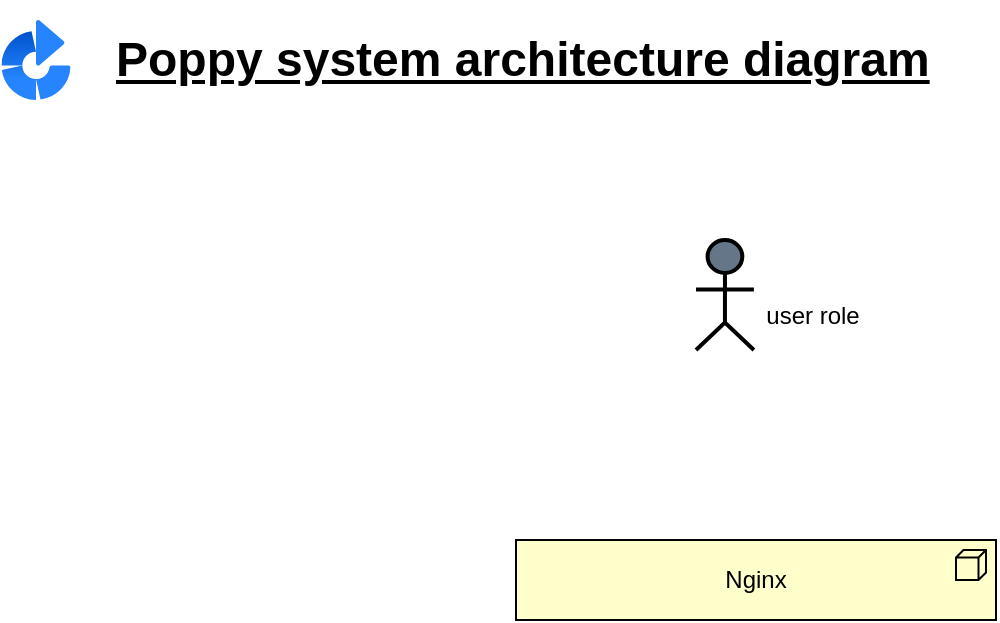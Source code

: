 <mxfile version="13.6.2" type="device" pages="7"><diagram id="-5k9S0YwJ81BfjjfMLpt" name="architecture-design"><mxGraphModel dx="1134" dy="1024" grid="1" gridSize="10" guides="1" tooltips="1" connect="1" arrows="1" fold="1" page="1" pageScale="1" pageWidth="850" pageHeight="1100" math="0" shadow="0"><root><mxCell id="xgyxQ3suGBE1P4Tn6jQx-0"/><mxCell id="xgyxQ3suGBE1P4Tn6jQx-1" parent="xgyxQ3suGBE1P4Tn6jQx-0"/><mxCell id="FlTU3JTeU14opTETOYCZ-1" value="&lt;h1&gt;Poppy system architecture diagram&lt;/h1&gt;" style="text;html=1;strokeColor=none;fillColor=none;spacing=5;spacingTop=-20;whiteSpace=wrap;overflow=hidden;rounded=0;sketch=0;align=left;fontStyle=4" parent="xgyxQ3suGBE1P4Tn6jQx-1" vertex="1"><mxGeometry x="74.55" y="20" width="445.45" height="40" as="geometry"/></mxCell><mxCell id="FlTU3JTeU14opTETOYCZ-2" value="" style="image;image=img/lib/atlassian/Bamboo_Logo.svg;sketch=0;strokeColor=#000000;fillColor=#FFFF99;align=left;" parent="xgyxQ3suGBE1P4Tn6jQx-1" vertex="1"><mxGeometry x="22.73" y="20" width="34.59" height="40" as="geometry"/></mxCell><mxCell id="FlTU3JTeU14opTETOYCZ-3" value="" style="html=1;outlineConnect=0;whiteSpace=wrap;verticalLabelPosition=bottom;verticalAlign=top;align=center;shape=mxgraph.archimate3.actor;sketch=0;fillColor=#647687;fontColor=#ffffff;strokeWidth=2;" parent="xgyxQ3suGBE1P4Tn6jQx-1" vertex="1"><mxGeometry x="370.0" y="130" width="28.95" height="55" as="geometry"/></mxCell><mxCell id="FlTU3JTeU14opTETOYCZ-5" value="user role" style="text;html=1;strokeColor=none;fillColor=none;align=center;verticalAlign=middle;whiteSpace=wrap;rounded=0;dashed=1;fontSize=12;" parent="xgyxQ3suGBE1P4Tn6jQx-1" vertex="1"><mxGeometry x="398.63" y="157.5" width="59.25" height="20" as="geometry"/></mxCell><mxCell id="6eM8jdQFiMamjMKO8hoz-0" value="Nginx" style="html=1;outlineConnect=0;whiteSpace=wrap;shape=mxgraph.archimate3.application;appType=node;archiType=square;align=center;fillColor=#FFFFCC;strokeWidth=1;" parent="xgyxQ3suGBE1P4Tn6jQx-1" vertex="1"><mxGeometry x="280" y="280" width="240" height="40" as="geometry"/></mxCell></root></mxGraphModel></diagram><diagram id="MLIPj869qoB1zPE4T-bX" name="deployment-diagram"><mxGraphModel dx="1134" dy="1024" grid="1" gridSize="10" guides="1" tooltips="1" connect="1" arrows="1" fold="1" page="1" pageScale="1" pageWidth="850" pageHeight="1100" math="0" shadow="0"><root><mxCell id="0"/><mxCell id="1" parent="0"/><mxCell id="_Lj21leFU9_6brxUUqaU-2" value="" style="rounded=0;whiteSpace=wrap;html=1;fillColor=none;dashed=1;strokeWidth=2;" parent="1" vertex="1"><mxGeometry x="50" y="240" width="644.75" height="717.5" as="geometry"/></mxCell><mxCell id="_Lj21leFU9_6brxUUqaU-1" value="" style="rounded=0;whiteSpace=wrap;html=1;fillColor=none;" parent="1" vertex="1"><mxGeometry x="154.75" y="290" width="505.25" height="95" as="geometry"/></mxCell><mxCell id="_Lj21leFU9_6brxUUqaU-3" value="" style="rounded=0;whiteSpace=wrap;html=1;fillColor=none;" parent="1" vertex="1"><mxGeometry x="154.75" y="450" width="505.25" height="297.5" as="geometry"/></mxCell><mxCell id="_Lj21leFU9_6brxUUqaU-4" value="" style="rounded=0;whiteSpace=wrap;html=1;fillColor=none;" parent="1" vertex="1"><mxGeometry x="173.46" y="520" width="226.54" height="80" as="geometry"/></mxCell><mxCell id="_Lj21leFU9_6brxUUqaU-5" value="" style="pointerEvents=1;shadow=0;dashed=0;html=1;strokeColor=#6c8ebf;labelPosition=center;verticalLabelPosition=bottom;verticalAlign=top;outlineConnect=0;align=center;shape=mxgraph.office.concepts.node_generic;sketch=0;fillColor=#dae8fc;" parent="1" vertex="1"><mxGeometry x="440.75" y="650" width="60" height="60" as="geometry"/></mxCell><mxCell id="_Lj21leFU9_6brxUUqaU-6" value="Machine base" style="text;html=1;strokeColor=none;fillColor=none;align=left;verticalAlign=middle;whiteSpace=wrap;rounded=0;sketch=0;fontSize=14;fontColor=#000000;" parent="1" vertex="1"><mxGeometry x="506.75" y="670" width="128" height="20" as="geometry"/></mxCell><mxCell id="_Lj21leFU9_6brxUUqaU-7" value="" style="pointerEvents=1;shadow=0;dashed=0;html=1;strokeColor=#3700CC;labelPosition=center;verticalLabelPosition=bottom;verticalAlign=top;outlineConnect=0;align=center;shape=mxgraph.office.concepts.node_generic;sketch=0;fillColor=#6a00ff;fontColor=#ffffff;" parent="1" vertex="1"><mxGeometry x="196.11" y="530" width="60" height="60" as="geometry"/></mxCell><mxCell id="_Lj21leFU9_6brxUUqaU-8" value="Machine slb" style="text;html=1;strokeColor=none;fillColor=none;align=left;verticalAlign=middle;whiteSpace=wrap;rounded=0;sketch=0;fontSize=14;fontColor=#000000;" parent="1" vertex="1"><mxGeometry x="262.11" y="550" width="121" height="20" as="geometry"/></mxCell><mxCell id="_Lj21leFU9_6brxUUqaU-9" value="" style="pointerEvents=1;shadow=0;dashed=0;html=1;strokeColor=#006EAF;labelPosition=center;verticalLabelPosition=bottom;verticalAlign=top;outlineConnect=0;align=center;shape=mxgraph.office.concepts.node_generic;sketch=0;fillColor=#1ba1e2;fontColor=#ffffff;" parent="1" vertex="1"><mxGeometry x="440.75" y="520" width="60" height="60" as="geometry"/></mxCell><mxCell id="_Lj21leFU9_6brxUUqaU-10" value="Machine biz" style="text;html=1;strokeColor=none;fillColor=none;align=left;verticalAlign=middle;whiteSpace=wrap;rounded=0;sketch=0;fontSize=14;fontColor=#000000;" parent="1" vertex="1"><mxGeometry x="506.75" y="540" width="118" height="20" as="geometry"/></mxCell><mxCell id="_Lj21leFU9_6brxUUqaU-11" value="" style="pointerEvents=1;shadow=0;dashed=0;html=1;strokeColor=#BD7000;labelPosition=center;verticalLabelPosition=bottom;verticalAlign=top;outlineConnect=0;align=center;shape=mxgraph.office.concepts.node_generic;sketch=0;fillColor=#f0a30a;fontColor=#ffffff;" parent="1" vertex="1"><mxGeometry x="199.11" y="650" width="60" height="60" as="geometry"/></mxCell><mxCell id="_Lj21leFU9_6brxUUqaU-12" value="Machine api" style="text;html=1;strokeColor=none;fillColor=none;align=left;verticalAlign=middle;whiteSpace=wrap;rounded=0;sketch=0;fontSize=14;fontColor=#000000;" parent="1" vertex="1"><mxGeometry x="269.11" y="670" width="122.26" height="20" as="geometry"/></mxCell><mxCell id="_Lj21leFU9_6brxUUqaU-13" value="" style="pointerEvents=1;shadow=0;dashed=0;html=1;strokeColor=#9673a6;labelPosition=center;verticalLabelPosition=bottom;verticalAlign=top;outlineConnect=0;align=center;shape=mxgraph.office.concepts.node_generic;sketch=0;fillColor=#e1d5e7;" parent="1" vertex="1"><mxGeometry x="430.75" y="310" width="60" height="60" as="geometry"/></mxCell><mxCell id="_Lj21leFU9_6brxUUqaU-14" value="Machine ops" style="text;html=1;strokeColor=none;fillColor=none;align=left;verticalAlign=middle;whiteSpace=wrap;rounded=0;sketch=0;fontSize=14;fontColor=#000000;" parent="1" vertex="1"><mxGeometry x="500.75" y="330" width="122.26" height="20" as="geometry"/></mxCell><mxCell id="_Lj21leFU9_6brxUUqaU-15" value="Machine Cluster" style="text;html=1;strokeColor=none;fillColor=none;align=left;verticalAlign=middle;whiteSpace=wrap;rounded=0;sketch=0;fontSize=14;fontColor=#000000;" parent="1" vertex="1"><mxGeometry x="164.25" y="460" width="121" height="20" as="geometry"/></mxCell><mxCell id="_Lj21leFU9_6brxUUqaU-16" value="" style="shape=flexArrow;endArrow=classic;html=1;entryX=0.5;entryY=0;entryDx=0;entryDy=0;exitX=0.5;exitY=1;exitDx=0;exitDy=0;fillColor=#4CDA64;strokeColor=none;" parent="1" source="_Lj21leFU9_6brxUUqaU-1" target="_Lj21leFU9_6brxUUqaU-3" edge="1"><mxGeometry width="50" height="50" relative="1" as="geometry"><mxPoint x="14.75" y="510" as="sourcePoint"/><mxPoint x="64.75" y="460" as="targetPoint"/></mxGeometry></mxCell><mxCell id="_Lj21leFU9_6brxUUqaU-17" value="Internal Network" style="edgeLabel;html=1;align=center;verticalAlign=middle;resizable=0;points=[];" parent="_Lj21leFU9_6brxUUqaU-16" vertex="1" connectable="0"><mxGeometry x="-0.06" y="-1" relative="1" as="geometry"><mxPoint x="57.36" y="-6" as="offset"/></mxGeometry></mxCell><mxCell id="_Lj21leFU9_6brxUUqaU-18" value="" style="html=1;strokeWidth=1;shadow=0;dashed=0;shape=mxgraph.ios7.misc.travel;fillColor=#FF9501;strokeColor=none;buttonText=;strokeColor2=#222222;fontColor=#222222;fontSize=8;verticalLabelPosition=bottom;verticalAlign=top;align=center;" parent="1" vertex="1"><mxGeometry x="624.75" y="460" width="30" height="30" as="geometry"/></mxCell><mxCell id="_Lj21leFU9_6brxUUqaU-19" value="" style="html=1;strokeWidth=1;shadow=0;dashed=0;shape=mxgraph.ios7.misc.link;fillColor=#4CDA64;strokeColor=none;buttonText=;strokeColor2=#222222;fontColor=#222222;fontSize=8;verticalLabelPosition=bottom;verticalAlign=top;align=center;" parent="1" vertex="1"><mxGeometry x="360" y="394" width="30" height="30" as="geometry"/></mxCell><mxCell id="_Lj21leFU9_6brxUUqaU-20" value="Cluster Master" style="text;html=1;strokeColor=none;fillColor=none;align=left;verticalAlign=middle;whiteSpace=wrap;rounded=0;sketch=0;fontSize=14;fontColor=#000000;" parent="1" vertex="1"><mxGeometry x="308.85" y="493" width="121" height="20" as="geometry"/></mxCell><mxCell id="_Lj21leFU9_6brxUUqaU-21" value="" style="html=1;verticalLabelPosition=bottom;labelBackgroundColor=#ffffff;verticalAlign=top;shadow=0;dashed=0;strokeWidth=2;shape=mxgraph.ios7.misc.star;fillColor=#d80073;strokeColor=#A50040;fontColor=#ffffff;" parent="1" vertex="1"><mxGeometry x="285.85" y="493" width="20" height="20" as="geometry"/></mxCell><mxCell id="_Lj21leFU9_6brxUUqaU-23" value="" style="html=1;outlineConnect=0;whiteSpace=wrap;verticalLabelPosition=bottom;verticalAlign=top;align=center;shape=mxgraph.archimate3.actor;sketch=0;fillColor=#647687;fontColor=#ffffff;strokeWidth=2;" parent="1" vertex="1"><mxGeometry x="446.28" y="100" width="28.95" height="55" as="geometry"/></mxCell><mxCell id="_Lj21leFU9_6brxUUqaU-24" value="" style="shape=flexArrow;endArrow=classic;html=1;entryX=0.5;entryY=0;entryDx=0;entryDy=0;fillColor=#4CDA64;strokeColor=none;" parent="1" edge="1"><mxGeometry width="50" height="50" relative="1" as="geometry"><mxPoint x="460.75" y="160" as="sourcePoint"/><mxPoint x="460.25" y="305" as="targetPoint"/></mxGeometry></mxCell><mxCell id="_Lj21leFU9_6brxUUqaU-25" value="ssh client" style="edgeLabel;html=1;align=center;verticalAlign=middle;resizable=0;points=[];fontSize=12;" parent="_Lj21leFU9_6brxUUqaU-24" vertex="1" connectable="0"><mxGeometry x="-0.06" y="-1" relative="1" as="geometry"><mxPoint x="41.23" y="-18" as="offset"/></mxGeometry></mxCell><mxCell id="_Lj21leFU9_6brxUUqaU-26" value="" style="html=1;strokeWidth=1;shadow=0;dashed=0;shape=mxgraph.ios7.misc.link;fillColor=#4CDA64;strokeColor=none;buttonText=;strokeColor2=#222222;fontColor=#222222;fontSize=8;verticalLabelPosition=bottom;verticalAlign=top;align=center;" parent="1" vertex="1"><mxGeometry x="416.28" y="185" width="30" height="30" as="geometry"/></mxCell><mxCell id="_Lj21leFU9_6brxUUqaU-27" value="&lt;h1&gt;Poppy system deploy diagram&lt;/h1&gt;" style="text;html=1;strokeColor=none;fillColor=none;spacing=5;spacingTop=-20;whiteSpace=wrap;overflow=hidden;rounded=0;sketch=0;align=left;fontStyle=4" parent="1" vertex="1"><mxGeometry x="74.55" y="20" width="445.45" height="40" as="geometry"/></mxCell><mxCell id="_Lj21leFU9_6brxUUqaU-28" value="" style="image;image=img/lib/atlassian/Bamboo_Logo.svg;sketch=0;strokeColor=#000000;fillColor=#FFFF99;align=left;" parent="1" vertex="1"><mxGeometry x="22.73" y="20" width="34.59" height="40" as="geometry"/></mxCell><mxCell id="_Lj21leFU9_6brxUUqaU-31" value="" style="html=1;strokeWidth=1;shadow=0;dashed=0;shape=mxgraph.ios7.misc.wifi;fillColor=#007AFF;strokeColor=none;buttonText=;strokeColor2=#222222;fontColor=#222222;fontSize=8;verticalLabelPosition=bottom;verticalAlign=top;align=center;sketch=0;" parent="1" vertex="1"><mxGeometry x="700.2" y="30" width="20" height="20" as="geometry"/></mxCell><mxCell id="_Lj21leFU9_6brxUUqaU-32" value="Need Network" style="text;html=1;strokeColor=none;fillColor=none;align=left;verticalAlign=middle;whiteSpace=wrap;rounded=0;sketch=0;fontSize=14;fontColor=#4D4D4D;" parent="1" vertex="1"><mxGeometry x="733.75" y="30" width="100" height="20" as="geometry"/></mxCell><mxCell id="_Lj21leFU9_6brxUUqaU-43" value="&lt;span style=&quot;font-size: 14px; text-align: left;&quot;&gt;CentOS 8.2 64&lt;/span&gt;" style="rounded=1;arcSize=10;fillColor=#172B4D;strokeColor=none;html=1;fontSize=14;align=center;fontStyle=0;fontSize=11;sketch=0;fontColor=#FFFFFF;" parent="1" vertex="1"><mxGeometry x="563.65" y="180" width="131.1" height="27.5" as="geometry"/></mxCell><mxCell id="_Lj21leFU9_6brxUUqaU-44" value="" style="html=1;outlineConnect=0;whiteSpace=wrap;verticalLabelPosition=bottom;verticalAlign=top;align=center;shape=mxgraph.archimate3.actor;sketch=0;fillColor=#647687;fontColor=#ffffff;strokeWidth=2;" parent="1" vertex="1"><mxGeometry x="259.11" y="100" width="28.95" height="55" as="geometry"/></mxCell><mxCell id="_Lj21leFU9_6brxUUqaU-45" value="ops role" style="text;html=1;strokeColor=none;fillColor=none;align=center;verticalAlign=middle;whiteSpace=wrap;rounded=0;dashed=1;fontSize=12;" parent="1" vertex="1"><mxGeometry x="475.23" y="127.5" width="59.25" height="20" as="geometry"/></mxCell><mxCell id="_Lj21leFU9_6brxUUqaU-46" value="user role" style="text;html=1;strokeColor=none;fillColor=none;align=center;verticalAlign=middle;whiteSpace=wrap;rounded=0;dashed=1;fontSize=12;" parent="1" vertex="1"><mxGeometry x="287.74" y="127.5" width="59.25" height="20" as="geometry"/></mxCell><mxCell id="_Lj21leFU9_6brxUUqaU-47" value="" style="pointerEvents=1;shadow=0;dashed=0;html=1;strokeColor=none;fillColor=#505050;labelPosition=center;verticalLabelPosition=bottom;verticalAlign=top;outlineConnect=0;align=center;shape=mxgraph.office.communications.voip_gateway;fontSize=12;" parent="1" vertex="1"><mxGeometry x="247.24" y="198.5" width="51" height="15" as="geometry"/></mxCell><mxCell id="_Lj21leFU9_6brxUUqaU-48" value="" style="pointerEvents=1;shadow=0;dashed=0;html=1;strokeColor=none;fillColor=#505050;labelPosition=center;verticalLabelPosition=bottom;verticalAlign=top;outlineConnect=0;align=center;shape=mxgraph.office.services.verification_service;fontSize=12;" parent="1" vertex="1"><mxGeometry x="383.11" y="186.5" width="26.08" height="27" as="geometry"/></mxCell><mxCell id="_Lj21leFU9_6brxUUqaU-49" value="DNS server" style="edgeLabel;html=1;align=center;verticalAlign=middle;resizable=0;points=[];fontSize=12;" parent="1" vertex="1" connectable="0"><mxGeometry x="330.236" y="207.496" as="geometry"><mxPoint x="5" y="-3" as="offset"/></mxGeometry></mxCell><mxCell id="_Lj21leFU9_6brxUUqaU-50" value="" style="endArrow=classic;html=1;fillColor=#4CDA64;fontSize=12;strokeWidth=4;strokeColor=#4CDA64;" parent="1" source="_Lj21leFU9_6brxUUqaU-47" edge="1"><mxGeometry width="50" height="50" relative="1" as="geometry"><mxPoint x="272" y="217.5" as="sourcePoint"/><mxPoint x="272" y="523.5" as="targetPoint"/></mxGeometry></mxCell><mxCell id="_Lj21leFU9_6brxUUqaU-51" value="" style="endArrow=classic;html=1;fillColor=#4CDA64;fontSize=12;strokeWidth=4;strokeColor=#4CDA64;" parent="1" source="_Lj21leFU9_6brxUUqaU-44" target="_Lj21leFU9_6brxUUqaU-47" edge="1"><mxGeometry width="50" height="50" relative="1" as="geometry"><mxPoint x="282" y="227.5" as="sourcePoint"/><mxPoint x="282" y="533.5" as="targetPoint"/></mxGeometry></mxCell><mxCell id="_Lj21leFU9_6brxUUqaU-54" value="" style="rounded=0;whiteSpace=wrap;html=1;fillColor=none;" parent="1" vertex="1"><mxGeometry x="154.75" y="812.5" width="505.25" height="130" as="geometry"/></mxCell><mxCell id="_Lj21leFU9_6brxUUqaU-56" value="mysql" style="text;html=1;strokeColor=none;fillColor=none;align=left;verticalAlign=middle;whiteSpace=wrap;rounded=0;sketch=0;fontSize=14;fontColor=#000000;" parent="1" vertex="1"><mxGeometry x="265.11" y="872.5" width="54.89" height="20" as="geometry"/></mxCell><mxCell id="_Lj21leFU9_6brxUUqaU-61" value="&lt;h4 style=&quot;box-sizing: border-box ; margin: 0px ; font-weight: 400 ; line-height: 24px ; color: rgba(0 , 0 , 0 , 0.85) ; padding: 0px ; overflow: hidden ; text-overflow: ellipsis ; background-color: rgb(255 , 255 , 255)&quot;&gt;&lt;span style=&quot;box-sizing: border-box&quot;&gt;&lt;font style=&quot;font-size: 12px&quot;&gt;NAS /ops&lt;/font&gt;&lt;/span&gt;&lt;/h4&gt;" style="shadow=0;dashed=0;html=1;labelPosition=center;verticalLabelPosition=bottom;verticalAlign=top;align=center;outlineConnect=0;shape=mxgraph.veeam.3d.physical_storage;" parent="1" vertex="1"><mxGeometry x="74.55" y="610" width="54" height="30" as="geometry"/></mxCell><mxCell id="_Lj21leFU9_6brxUUqaU-62" value="300 yuan/m" style="text;html=1;strokeColor=none;fillColor=none;align=left;verticalAlign=middle;whiteSpace=wrap;rounded=0;fontColor=#666666;fontSize=10;" parent="1" vertex="1"><mxGeometry x="76.75" y="665" width="77" height="20" as="geometry"/></mxCell><mxCell id="_Lj21leFU9_6brxUUqaU-63" value="&lt;font style=&quot;font-size: 12px&quot; color=&quot;#000000&quot;&gt;Share Network&lt;/font&gt;" style="shadow=0;dashed=0;html=1;labelPosition=center;verticalLabelPosition=bottom;verticalAlign=top;align=center;outlineConnect=0;shape=mxgraph.veeam.3d.network_card;fontSize=10;fontColor=#666666;" parent="1" vertex="1"><mxGeometry x="73" y="424.5" width="38" height="40" as="geometry"/></mxCell><mxCell id="_Lj21leFU9_6brxUUqaU-65" value="" style="html=1;strokeWidth=1;shadow=0;dashed=0;shape=mxgraph.ios7.misc.wifi;fillColor=#007AFF;strokeColor=none;buttonText=;strokeColor2=#222222;fontColor=#222222;fontSize=8;verticalLabelPosition=bottom;verticalAlign=top;align=center;sketch=0;" parent="1" vertex="1"><mxGeometry x="500.75" y="310" width="20" height="20" as="geometry"/></mxCell><mxCell id="_Lj21leFU9_6brxUUqaU-66" value="120 yuan/m" style="text;html=1;strokeColor=none;fillColor=none;align=left;verticalAlign=middle;whiteSpace=wrap;rounded=0;fontColor=#666666;fontSize=10;" parent="1" vertex="1"><mxGeometry x="63.05" y="487.5" width="77" height="20" as="geometry"/></mxCell><mxCell id="_Lj21leFU9_6brxUUqaU-67" value="Resource group poppy-dev" style="edgeLabel;html=1;align=center;verticalAlign=middle;resizable=0;points=[];fontSize=12;" parent="1" vertex="1" connectable="0"><mxGeometry x="118.996" y="227.496" as="geometry"/></mxCell><mxCell id="_Lj21leFU9_6brxUUqaU-69" value="redis" style="text;html=1;strokeColor=none;fillColor=none;align=left;verticalAlign=middle;whiteSpace=wrap;rounded=0;sketch=0;fontSize=14;fontColor=#000000;" parent="1" vertex="1"><mxGeometry x="389.66" y="872.5" width="54.89" height="20" as="geometry"/></mxCell><mxCell id="_Lj21leFU9_6brxUUqaU-71" value="" style="shadow=0;dashed=0;html=1;labelPosition=center;verticalLabelPosition=bottom;verticalAlign=top;align=center;outlineConnect=0;shape=mxgraph.veeam.3d.tape_server;" parent="1" vertex="1"><mxGeometry x="331.36" y="859.5" width="46" height="46" as="geometry"/></mxCell><mxCell id="_Lj21leFU9_6brxUUqaU-72" value="" style="shadow=0;dashed=0;html=1;labelPosition=center;verticalLabelPosition=bottom;verticalAlign=top;align=center;outlineConnect=0;shape=mxgraph.veeam.3d.full_datastore;" parent="1" vertex="1"><mxGeometry x="207.11" y="852.5" width="36.67" height="50" as="geometry"/></mxCell><mxCell id="_Lj21leFU9_6brxUUqaU-74" value="" style="pointerEvents=1;shadow=0;dashed=0;html=1;strokeColor=none;labelPosition=center;verticalLabelPosition=bottom;verticalAlign=top;outlineConnect=0;align=center;shape=mxgraph.office.concepts.firewall;fillColor=#DA4026;" parent="1" vertex="1"><mxGeometry x="654.75" y="247.5" width="29.51" height="27" as="geometry"/></mxCell><mxCell id="_Lj21leFU9_6brxUUqaU-75" value="" style="pointerEvents=1;shadow=0;dashed=0;html=1;strokeColor=none;fillColor=#505050;labelPosition=center;verticalLabelPosition=bottom;outlineConnect=0;verticalAlign=top;align=center;shape=mxgraph.office.clouds.public_im_cloud_service;" parent="1" vertex="1"><mxGeometry x="164.05" y="822.5" width="30.91" height="30" as="geometry"/></mxCell><mxCell id="_Lj21leFU9_6brxUUqaU-77" value="" style="shadow=0;dashed=0;html=1;labelPosition=center;verticalLabelPosition=bottom;verticalAlign=top;align=center;outlineConnect=0;shape=mxgraph.veeam.3d.veeam_backup_and_replication_server;" parent="1" vertex="1"><mxGeometry x="460.55" y="859.5" width="46" height="46" as="geometry"/></mxCell><mxCell id="_Lj21leFU9_6brxUUqaU-78" value="MQ" style="text;html=1;strokeColor=none;fillColor=none;align=left;verticalAlign=middle;whiteSpace=wrap;rounded=0;sketch=0;fontSize=14;fontColor=#000000;" parent="1" vertex="1"><mxGeometry x="520.75" y="872.5" width="54.89" height="20" as="geometry"/></mxCell><mxCell id="_Lj21leFU9_6brxUUqaU-79" value="" style="shape=flexArrow;endArrow=classic;html=1;entryX=0.5;entryY=0;entryDx=0;entryDy=0;exitX=0.5;exitY=1;exitDx=0;exitDy=0;fillColor=#4CDA64;strokeColor=none;" parent="1" edge="1"><mxGeometry width="50" height="50" relative="1" as="geometry"><mxPoint x="407.375" y="747.5" as="sourcePoint"/><mxPoint x="407.375" y="812.5" as="targetPoint"/></mxGeometry></mxCell><mxCell id="_Lj21leFU9_6brxUUqaU-80" value="Internal Network" style="edgeLabel;html=1;align=center;verticalAlign=middle;resizable=0;points=[];" parent="_Lj21leFU9_6brxUUqaU-79" vertex="1" connectable="0"><mxGeometry x="-0.06" y="-1" relative="1" as="geometry"><mxPoint x="57.36" y="-6" as="offset"/></mxGeometry></mxCell><mxCell id="_Lj21leFU9_6brxUUqaU-81" value="" style="html=1;strokeWidth=1;shadow=0;dashed=0;shape=mxgraph.ios7.misc.link;fillColor=#4CDA64;strokeColor=none;buttonText=;strokeColor2=#222222;fontColor=#222222;fontSize=8;verticalLabelPosition=bottom;verticalAlign=top;align=center;" parent="1" vertex="1"><mxGeometry x="360" y="756.5" width="30" height="30" as="geometry"/></mxCell><mxCell id="_Lj21leFU9_6brxUUqaU-82" value="" style="pointerEvents=1;shadow=0;dashed=0;html=1;strokeColor=none;fillColor=#505050;labelPosition=center;verticalLabelPosition=bottom;outlineConnect=0;verticalAlign=top;align=center;shape=mxgraph.office.clouds.public_im_cloud_service;" parent="1" vertex="1"><mxGeometry x="694.75" y="60" width="30.91" height="30" as="geometry"/></mxCell><mxCell id="_Lj21leFU9_6brxUUqaU-83" value="Cloud Service" style="text;html=1;strokeColor=none;fillColor=none;align=left;verticalAlign=middle;whiteSpace=wrap;rounded=0;sketch=0;fontSize=14;fontColor=#4D4D4D;" parent="1" vertex="1"><mxGeometry x="733.75" y="65" width="100" height="20" as="geometry"/></mxCell></root></mxGraphModel></diagram><diagram id="HYejCwIknRmAfCEK548K" name="CI-pipeline"><mxGraphModel dx="894" dy="680" grid="1" gridSize="10" guides="1" tooltips="1" connect="1" arrows="1" fold="1" page="1" pageScale="1" pageWidth="850" pageHeight="1100" math="0" shadow="0"><root><mxCell id="cE9R3MfRw46on9hfXCgk-0"/><mxCell id="cE9R3MfRw46on9hfXCgk-1" parent="cE9R3MfRw46on9hfXCgk-0"/><mxCell id="cE9R3MfRw46on9hfXCgk-3" value="" style="rounded=0;whiteSpace=wrap;html=1;sketch=0;strokeColor=#333333;strokeWidth=2;fontSize=12;align=center;fillColor=none;dashed=1;connectable=0;allowArrows=0;" parent="cE9R3MfRw46on9hfXCgk-1" vertex="1"><mxGeometry x="220" y="88.75" width="410" height="581.25" as="geometry"/></mxCell><mxCell id="cE9R3MfRw46on9hfXCgk-5" value="" style="rounded=1;whiteSpace=wrap;html=1;fontSize=12;align=center;fillColor=#cce5ff;dashed=1;" parent="cE9R3MfRw46on9hfXCgk-1" vertex="1"><mxGeometry x="430" y="499" width="136" height="37" as="geometry"/></mxCell><mxCell id="cE9R3MfRw46on9hfXCgk-6" value="&lt;h1&gt;Poppy system CI pipeline&lt;/h1&gt;" style="text;html=1;strokeColor=none;fillColor=none;spacing=5;spacingTop=-20;whiteSpace=wrap;overflow=hidden;rounded=0;sketch=0;align=left;fontStyle=4" parent="cE9R3MfRw46on9hfXCgk-1" vertex="1"><mxGeometry x="271.82" y="30" width="315.45" height="40" as="geometry"/></mxCell><mxCell id="cE9R3MfRw46on9hfXCgk-7" value="" style="image;image=img/lib/atlassian/Bamboo_Logo.svg;sketch=0;strokeColor=#000000;fillColor=#FFFF99;align=left;" parent="cE9R3MfRw46on9hfXCgk-1" vertex="1"><mxGeometry x="220.0" y="30" width="34.59" height="40" as="geometry"/></mxCell><mxCell id="cE9R3MfRw46on9hfXCgk-8" value="" style="html=1;outlineConnect=0;whiteSpace=wrap;verticalLabelPosition=bottom;verticalAlign=top;align=center;shape=mxgraph.archimate3.actor;sketch=0;fillColor=#647687;fontColor=#ffffff;strokeWidth=2;aspect=fixed;" parent="cE9R3MfRw46on9hfXCgk-1" vertex="1"><mxGeometry x="305.53" y="122.25" width="28.95" height="55" as="geometry"/></mxCell><mxCell id="cE9R3MfRw46on9hfXCgk-9" value="&lt;b&gt;develop role&lt;/b&gt;" style="text;html=1;strokeColor=none;fillColor=none;align=center;verticalAlign=middle;whiteSpace=wrap;rounded=0;dashed=1;fontSize=12;" parent="cE9R3MfRw46on9hfXCgk-1" vertex="1"><mxGeometry x="334.48" y="139.75" width="80" height="20" as="geometry"/></mxCell><mxCell id="cE9R3MfRw46on9hfXCgk-10" value="" style="endArrow=classic;html=1;fillColor=#4CDA64;fontSize=12;strokeWidth=4;strokeColor=#333333;" parent="cE9R3MfRw46on9hfXCgk-1" edge="1"><mxGeometry width="50" height="50" relative="1" as="geometry"><mxPoint x="319.12" y="202" as="sourcePoint"/><mxPoint x="319" y="310" as="targetPoint"/></mxGeometry></mxCell><mxCell id="cE9R3MfRw46on9hfXCgk-11" value="Commit Code" style="edgeLabel;html=1;align=center;verticalAlign=middle;resizable=0;points=[];fontSize=14;" parent="cE9R3MfRw46on9hfXCgk-10" vertex="1" connectable="0"><mxGeometry x="-0.098" relative="1" as="geometry"><mxPoint x="50.83" y="-1" as="offset"/></mxGeometry></mxCell><mxCell id="cE9R3MfRw46on9hfXCgk-12" value="" style="endArrow=classic;html=1;fillColor=#4CDA64;fontSize=12;strokeWidth=4;strokeColor=#333333;" parent="cE9R3MfRw46on9hfXCgk-1" edge="1"><mxGeometry width="50" height="50" relative="1" as="geometry"><mxPoint x="319.5" y="398" as="sourcePoint"/><mxPoint x="320" y="530" as="targetPoint"/></mxGeometry></mxCell><mxCell id="cE9R3MfRw46on9hfXCgk-13" value="triggle action" style="edgeLabel;html=1;align=left;verticalAlign=middle;resizable=0;points=[];fontSize=14;" parent="cE9R3MfRw46on9hfXCgk-12" vertex="1" connectable="0"><mxGeometry x="-0.098" relative="1" as="geometry"><mxPoint x="14.75" y="3" as="offset"/></mxGeometry></mxCell><mxCell id="cE9R3MfRw46on9hfXCgk-17" value="" style="html=1;verticalLabelPosition=bottom;labelBackgroundColor=#ffffff;verticalAlign=top;shadow=0;dashed=0;strokeWidth=6;shape=mxgraph.ios7.misc.check;fillColor=#647687;align=center;aspect=fixed;strokeColor=#00C700;" parent="cE9R3MfRw46on9hfXCgk-1" vertex="1"><mxGeometry x="537.75" y="512" width="15" height="12" as="geometry"/></mxCell><mxCell id="cE9R3MfRw46on9hfXCgk-18" value="" style="shadow=0;dashed=0;html=1;labelPosition=center;verticalLabelPosition=bottom;verticalAlign=top;align=center;outlineConnect=0;shape=mxgraph.veeam.3d.proxy;strokeColor=#000000;fillColor=#647687;fontSize=12;aspect=fixed;" parent="cE9R3MfRw46on9hfXCgk-1" vertex="1"><mxGeometry x="439" y="505" width="25" height="25" as="geometry"/></mxCell><mxCell id="cE9R3MfRw46on9hfXCgk-19" value="Lint" style="text;html=1;strokeColor=none;fillColor=none;align=left;verticalAlign=middle;whiteSpace=wrap;rounded=0;sketch=0;fontSize=14;fontColor=#000000;" parent="cE9R3MfRw46on9hfXCgk-1" vertex="1"><mxGeometry x="468.11" y="509" width="53" height="20" as="geometry"/></mxCell><mxCell id="cE9R3MfRw46on9hfXCgk-20" value="" style="rounded=1;whiteSpace=wrap;html=1;fontSize=12;align=center;fillColor=#cce5ff;dashed=1;" parent="cE9R3MfRw46on9hfXCgk-1" vertex="1"><mxGeometry x="430" y="549" width="136" height="37" as="geometry"/></mxCell><mxCell id="cE9R3MfRw46on9hfXCgk-21" value="" style="html=1;verticalLabelPosition=bottom;labelBackgroundColor=#ffffff;verticalAlign=top;shadow=0;dashed=0;strokeWidth=6;shape=mxgraph.ios7.misc.check;fillColor=#647687;align=center;aspect=fixed;strokeColor=#00C700;" parent="cE9R3MfRw46on9hfXCgk-1" vertex="1"><mxGeometry x="537.75" y="562" width="15" height="12" as="geometry"/></mxCell><mxCell id="cE9R3MfRw46on9hfXCgk-22" value="" style="shadow=0;dashed=0;html=1;labelPosition=center;verticalLabelPosition=bottom;verticalAlign=top;align=center;outlineConnect=0;shape=mxgraph.veeam.3d.proxy;strokeColor=#000000;fillColor=#647687;fontSize=12;aspect=fixed;" parent="cE9R3MfRw46on9hfXCgk-1" vertex="1"><mxGeometry x="439" y="555" width="25" height="25" as="geometry"/></mxCell><mxCell id="cE9R3MfRw46on9hfXCgk-23" value="Test" style="text;html=1;strokeColor=none;fillColor=none;align=left;verticalAlign=middle;whiteSpace=wrap;rounded=0;sketch=0;fontSize=14;fontColor=#000000;" parent="cE9R3MfRw46on9hfXCgk-1" vertex="1"><mxGeometry x="468.11" y="559" width="53" height="20" as="geometry"/></mxCell><mxCell id="cE9R3MfRw46on9hfXCgk-24" value="" style="rounded=1;whiteSpace=wrap;html=1;fontSize=12;align=center;fillColor=#cce5ff;dashed=1;" parent="cE9R3MfRw46on9hfXCgk-1" vertex="1"><mxGeometry x="430" y="597" width="136" height="37" as="geometry"/></mxCell><mxCell id="cE9R3MfRw46on9hfXCgk-25" value="" style="html=1;verticalLabelPosition=bottom;labelBackgroundColor=#ffffff;verticalAlign=top;shadow=0;dashed=0;strokeWidth=6;shape=mxgraph.ios7.misc.check;fillColor=#647687;align=center;aspect=fixed;strokeColor=#00C700;" parent="cE9R3MfRw46on9hfXCgk-1" vertex="1"><mxGeometry x="537.75" y="609" width="15" height="12" as="geometry"/></mxCell><mxCell id="cE9R3MfRw46on9hfXCgk-26" value="" style="shadow=0;dashed=0;html=1;labelPosition=center;verticalLabelPosition=bottom;verticalAlign=top;align=center;outlineConnect=0;shape=mxgraph.veeam.3d.proxy;strokeColor=#000000;fillColor=#647687;fontSize=12;aspect=fixed;" parent="cE9R3MfRw46on9hfXCgk-1" vertex="1"><mxGeometry x="439" y="602" width="25" height="25" as="geometry"/></mxCell><mxCell id="cE9R3MfRw46on9hfXCgk-27" value="Build" style="text;html=1;strokeColor=none;fillColor=none;align=left;verticalAlign=middle;whiteSpace=wrap;rounded=0;sketch=0;fontSize=14;fontColor=#000000;" parent="cE9R3MfRw46on9hfXCgk-1" vertex="1"><mxGeometry x="468.11" y="606" width="53" height="20" as="geometry"/></mxCell><mxCell id="cE9R3MfRw46on9hfXCgk-28" value="" style="html=1;shadow=0;align=center;verticalAlign=middle;shape=mxgraph.arrows2.arrow;dy=0.6;dx=40;direction=south;notch=0;rounded=1;sketch=0;strokeWidth=2;fillColor=#ffffff;fontSize=12;strokeColor=#333333;" parent="cE9R3MfRw46on9hfXCgk-1" vertex="1"><mxGeometry x="576.9" y="499" width="14" height="137" as="geometry"/></mxCell><mxCell id="cE9R3MfRw46on9hfXCgk-56" value="" style="shape=curlyBracket;whiteSpace=wrap;html=1;rounded=1;strokeWidth=2;" parent="cE9R3MfRw46on9hfXCgk-1" vertex="1"><mxGeometry x="390.13" y="506" width="20" height="120" as="geometry"/></mxCell><mxCell id="cE9R3MfRw46on9hfXCgk-57" value="" style="group" parent="cE9R3MfRw46on9hfXCgk-1" vertex="1" connectable="0"><mxGeometry x="290" y="321.75" width="59.25" height="60" as="geometry"/></mxCell><mxCell id="cE9R3MfRw46on9hfXCgk-58" value="" style="dashed=0;outlineConnect=0;html=1;align=center;labelPosition=center;verticalLabelPosition=bottom;verticalAlign=top;shape=mxgraph.weblogos.github;strokeColor=#000000;fillColor=#647687;aspect=fixed;" parent="cE9R3MfRw46on9hfXCgk-57" vertex="1"><mxGeometry x="9.5" width="40" height="40" as="geometry"/></mxCell><mxCell id="cE9R3MfRw46on9hfXCgk-59" value="Github" style="text;html=1;strokeColor=none;fillColor=none;align=center;verticalAlign=middle;whiteSpace=wrap;rounded=0;dashed=1;fontSize=12;fontStyle=1" parent="cE9R3MfRw46on9hfXCgk-57" vertex="1"><mxGeometry y="40" width="59.25" height="20" as="geometry"/></mxCell><mxCell id="cE9R3MfRw46on9hfXCgk-63" value="" style="dashed=0;outlineConnect=0;html=1;align=center;labelPosition=center;verticalLabelPosition=bottom;verticalAlign=top;shape=mxgraph.weblogos.google_photos;rounded=1;sketch=0;strokeColor=#AFFFAF;strokeWidth=2;fillColor=#4D4D4D;fontSize=14;" parent="cE9R3MfRw46on9hfXCgk-1" vertex="1"><mxGeometry x="529" y="98.75" width="87.2" height="87.2" as="geometry"/></mxCell><mxCell id="cE9R3MfRw46on9hfXCgk-66" value="GitHub PR Action" style="verticalLabelPosition=bottom;html=1;verticalAlign=top;align=center;strokeColor=none;fillColor=#00BEF2;shape=mxgraph.azure.github_code;pointerEvents=1;fontStyle=1" parent="cE9R3MfRw46on9hfXCgk-1" vertex="1"><mxGeometry x="300" y="549" width="40" height="40" as="geometry"/></mxCell></root></mxGraphModel></diagram><diagram id="9AciTGFSBCPen-9d6Kvd" name="CD-pipeline"><mxGraphModel dx="894" dy="680" grid="1" gridSize="10" guides="1" tooltips="1" connect="1" arrows="1" fold="1" page="1" pageScale="1" pageWidth="850" pageHeight="1100" math="0" shadow="0"><root><mxCell id="9dKcGhzEs2oRuR9uk45e-0"/><mxCell id="9dKcGhzEs2oRuR9uk45e-1" parent="9dKcGhzEs2oRuR9uk45e-0"/><mxCell id="dS7PkAQXQyx6g8ACR7th-0" value="" style="rounded=0;whiteSpace=wrap;html=1;sketch=0;strokeColor=#333333;strokeWidth=2;fontSize=12;align=center;fillColor=none;dashed=1;connectable=0;allowArrows=0;" parent="9dKcGhzEs2oRuR9uk45e-1" vertex="1"><mxGeometry x="220" y="88.75" width="540" height="611.25" as="geometry"/></mxCell><mxCell id="dS7PkAQXQyx6g8ACR7th-2" value="&lt;h1&gt;Poppy system CD pipeline&lt;/h1&gt;" style="text;html=1;strokeColor=none;fillColor=none;spacing=5;spacingTop=-20;whiteSpace=wrap;overflow=hidden;rounded=0;sketch=0;align=left;fontStyle=4" parent="9dKcGhzEs2oRuR9uk45e-1" vertex="1"><mxGeometry x="271.82" y="30" width="315.45" height="40" as="geometry"/></mxCell><mxCell id="dS7PkAQXQyx6g8ACR7th-3" value="" style="image;image=img/lib/atlassian/Bamboo_Logo.svg;sketch=0;strokeColor=#000000;fillColor=#FFFF99;align=left;" parent="9dKcGhzEs2oRuR9uk45e-1" vertex="1"><mxGeometry x="220.0" y="30" width="34.59" height="40" as="geometry"/></mxCell><mxCell id="dS7PkAQXQyx6g8ACR7th-4" value="" style="html=1;outlineConnect=0;whiteSpace=wrap;verticalLabelPosition=bottom;verticalAlign=top;align=center;shape=mxgraph.archimate3.actor;sketch=0;fillColor=#647687;fontColor=#ffffff;strokeWidth=2;aspect=fixed;" parent="9dKcGhzEs2oRuR9uk45e-1" vertex="1"><mxGeometry x="305.53" y="122.25" width="28.95" height="55" as="geometry"/></mxCell><mxCell id="dS7PkAQXQyx6g8ACR7th-5" value="&lt;b&gt;develop role&lt;/b&gt;" style="text;html=1;strokeColor=none;fillColor=none;align=center;verticalAlign=middle;whiteSpace=wrap;rounded=0;dashed=1;fontSize=12;" parent="9dKcGhzEs2oRuR9uk45e-1" vertex="1"><mxGeometry x="334.48" y="139.75" width="80" height="20" as="geometry"/></mxCell><mxCell id="dS7PkAQXQyx6g8ACR7th-6" value="" style="endArrow=classic;html=1;fillColor=#4CDA64;fontSize=12;strokeWidth=4;strokeColor=#333333;" parent="9dKcGhzEs2oRuR9uk45e-1" edge="1"><mxGeometry width="50" height="50" relative="1" as="geometry"><mxPoint x="319.12" y="202" as="sourcePoint"/><mxPoint x="319" y="310" as="targetPoint"/></mxGeometry></mxCell><mxCell id="dS7PkAQXQyx6g8ACR7th-7" value="Commit Code" style="edgeLabel;html=1;align=center;verticalAlign=middle;resizable=0;points=[];fontSize=14;" parent="dS7PkAQXQyx6g8ACR7th-6" vertex="1" connectable="0"><mxGeometry x="-0.098" relative="1" as="geometry"><mxPoint x="50.83" y="-1" as="offset"/></mxGeometry></mxCell><mxCell id="dS7PkAQXQyx6g8ACR7th-8" value="" style="endArrow=classic;html=1;fillColor=#4CDA64;fontSize=12;strokeWidth=4;strokeColor=#333333;" parent="9dKcGhzEs2oRuR9uk45e-1" edge="1"><mxGeometry width="50" height="50" relative="1" as="geometry"><mxPoint x="319.5" y="398" as="sourcePoint"/><mxPoint x="320" y="530" as="targetPoint"/></mxGeometry></mxCell><mxCell id="dS7PkAQXQyx6g8ACR7th-9" value="triggle action" style="edgeLabel;html=1;align=left;verticalAlign=middle;resizable=0;points=[];fontSize=14;" parent="dS7PkAQXQyx6g8ACR7th-8" vertex="1" connectable="0"><mxGeometry x="-0.098" relative="1" as="geometry"><mxPoint x="14.75" y="3" as="offset"/></mxGeometry></mxCell><mxCell id="dS7PkAQXQyx6g8ACR7th-13" value="" style="rounded=1;whiteSpace=wrap;html=1;fontSize=12;align=center;fillColor=#cce5ff;dashed=1;" parent="9dKcGhzEs2oRuR9uk45e-1" vertex="1"><mxGeometry x="420" y="504" width="136" height="37" as="geometry"/></mxCell><mxCell id="dS7PkAQXQyx6g8ACR7th-14" value="" style="html=1;verticalLabelPosition=bottom;labelBackgroundColor=#ffffff;verticalAlign=top;shadow=0;dashed=0;strokeWidth=6;shape=mxgraph.ios7.misc.check;fillColor=#647687;align=center;aspect=fixed;strokeColor=#00C700;" parent="9dKcGhzEs2oRuR9uk45e-1" vertex="1"><mxGeometry x="527.75" y="517" width="15" height="12" as="geometry"/></mxCell><mxCell id="dS7PkAQXQyx6g8ACR7th-15" value="" style="shadow=0;dashed=0;html=1;labelPosition=center;verticalLabelPosition=bottom;verticalAlign=top;align=center;outlineConnect=0;shape=mxgraph.veeam.3d.proxy;strokeColor=#000000;fillColor=#647687;fontSize=12;aspect=fixed;" parent="9dKcGhzEs2oRuR9uk45e-1" vertex="1"><mxGeometry x="429" y="510" width="25" height="25" as="geometry"/></mxCell><mxCell id="dS7PkAQXQyx6g8ACR7th-16" value="Test" style="text;html=1;strokeColor=none;fillColor=none;align=left;verticalAlign=middle;whiteSpace=wrap;rounded=0;sketch=0;fontSize=14;fontColor=#000000;" parent="9dKcGhzEs2oRuR9uk45e-1" vertex="1"><mxGeometry x="458.11" y="514" width="53" height="20" as="geometry"/></mxCell><mxCell id="dS7PkAQXQyx6g8ACR7th-17" value="" style="rounded=1;whiteSpace=wrap;html=1;fontSize=12;align=center;fillColor=#cce5ff;dashed=1;" parent="9dKcGhzEs2oRuR9uk45e-1" vertex="1"><mxGeometry x="420" y="552" width="136" height="37" as="geometry"/></mxCell><mxCell id="dS7PkAQXQyx6g8ACR7th-18" value="" style="html=1;verticalLabelPosition=bottom;labelBackgroundColor=#ffffff;verticalAlign=top;shadow=0;dashed=0;strokeWidth=6;shape=mxgraph.ios7.misc.check;fillColor=#647687;align=center;aspect=fixed;strokeColor=#00C700;" parent="9dKcGhzEs2oRuR9uk45e-1" vertex="1"><mxGeometry x="527.75" y="564" width="15" height="12" as="geometry"/></mxCell><mxCell id="dS7PkAQXQyx6g8ACR7th-19" value="" style="shadow=0;dashed=0;html=1;labelPosition=center;verticalLabelPosition=bottom;verticalAlign=top;align=center;outlineConnect=0;shape=mxgraph.veeam.3d.proxy;strokeColor=#000000;fillColor=#647687;fontSize=12;aspect=fixed;" parent="9dKcGhzEs2oRuR9uk45e-1" vertex="1"><mxGeometry x="429" y="557" width="25" height="25" as="geometry"/></mxCell><mxCell id="dS7PkAQXQyx6g8ACR7th-20" value="Build" style="text;html=1;strokeColor=none;fillColor=none;align=left;verticalAlign=middle;whiteSpace=wrap;rounded=0;sketch=0;fontSize=14;fontColor=#000000;" parent="9dKcGhzEs2oRuR9uk45e-1" vertex="1"><mxGeometry x="458.11" y="561" width="53" height="20" as="geometry"/></mxCell><mxCell id="dS7PkAQXQyx6g8ACR7th-21" value="" style="html=1;shadow=0;align=center;verticalAlign=middle;shape=mxgraph.arrows2.arrow;dy=0.6;dx=40;direction=south;notch=0;rounded=1;sketch=0;strokeWidth=2;fillColor=#ffffff;fontSize=12;strokeColor=#333333;" parent="9dKcGhzEs2oRuR9uk45e-1" vertex="1"><mxGeometry x="576.9" y="499" width="14" height="137" as="geometry"/></mxCell><mxCell id="dS7PkAQXQyx6g8ACR7th-22" value="" style="shape=curlyBracket;whiteSpace=wrap;html=1;rounded=1;strokeWidth=2;" parent="9dKcGhzEs2oRuR9uk45e-1" vertex="1"><mxGeometry x="390.13" y="506" width="20" height="120" as="geometry"/></mxCell><mxCell id="dS7PkAQXQyx6g8ACR7th-23" value="" style="group" parent="9dKcGhzEs2oRuR9uk45e-1" vertex="1" connectable="0"><mxGeometry x="290" y="321.75" width="59.25" height="60" as="geometry"/></mxCell><mxCell id="dS7PkAQXQyx6g8ACR7th-24" value="" style="dashed=0;outlineConnect=0;html=1;align=center;labelPosition=center;verticalLabelPosition=bottom;verticalAlign=top;shape=mxgraph.weblogos.github;strokeColor=#000000;fillColor=#647687;aspect=fixed;" parent="dS7PkAQXQyx6g8ACR7th-23" vertex="1"><mxGeometry x="9.5" width="40" height="40" as="geometry"/></mxCell><mxCell id="dS7PkAQXQyx6g8ACR7th-25" value="Github" style="text;html=1;strokeColor=none;fillColor=none;align=center;verticalAlign=middle;whiteSpace=wrap;rounded=0;dashed=1;fontSize=12;fontStyle=1" parent="dS7PkAQXQyx6g8ACR7th-23" vertex="1"><mxGeometry y="40" width="59.25" height="20" as="geometry"/></mxCell><mxCell id="dS7PkAQXQyx6g8ACR7th-26" value="" style="dashed=0;outlineConnect=0;html=1;align=center;labelPosition=center;verticalLabelPosition=bottom;verticalAlign=top;shape=mxgraph.weblogos.google_photos;rounded=1;sketch=0;strokeColor=#AFFFAF;strokeWidth=2;fillColor=#4D4D4D;fontSize=14;" parent="9dKcGhzEs2oRuR9uk45e-1" vertex="1"><mxGeometry x="657.5" y="98.75" width="87.2" height="87.2" as="geometry"/></mxCell><mxCell id="dS7PkAQXQyx6g8ACR7th-27" value="GitHub Push Action" style="verticalLabelPosition=bottom;html=1;verticalAlign=top;align=center;strokeColor=none;fillColor=#00BEF2;shape=mxgraph.azure.github_code;pointerEvents=1;fontStyle=1" parent="9dKcGhzEs2oRuR9uk45e-1" vertex="1"><mxGeometry x="300" y="549" width="40" height="40" as="geometry"/></mxCell><mxCell id="dS7PkAQXQyx6g8ACR7th-28" value="" style="rounded=1;whiteSpace=wrap;html=1;fontSize=12;align=center;fillColor=#cce5ff;dashed=1;" parent="9dKcGhzEs2oRuR9uk45e-1" vertex="1"><mxGeometry x="420" y="599" width="136" height="37" as="geometry"/></mxCell><mxCell id="dS7PkAQXQyx6g8ACR7th-29" value="" style="html=1;verticalLabelPosition=bottom;labelBackgroundColor=#ffffff;verticalAlign=top;shadow=0;dashed=0;strokeWidth=6;shape=mxgraph.ios7.misc.check;fillColor=#647687;align=center;aspect=fixed;strokeColor=#00C700;" parent="9dKcGhzEs2oRuR9uk45e-1" vertex="1"><mxGeometry x="527.75" y="611" width="15" height="12" as="geometry"/></mxCell><mxCell id="dS7PkAQXQyx6g8ACR7th-30" value="" style="shadow=0;dashed=0;html=1;labelPosition=center;verticalLabelPosition=bottom;verticalAlign=top;align=center;outlineConnect=0;shape=mxgraph.veeam.3d.proxy;strokeColor=#000000;fillColor=#647687;fontSize=12;aspect=fixed;" parent="9dKcGhzEs2oRuR9uk45e-1" vertex="1"><mxGeometry x="429" y="604" width="25" height="25" as="geometry"/></mxCell><mxCell id="dS7PkAQXQyx6g8ACR7th-31" value="Deploy" style="text;html=1;strokeColor=none;fillColor=none;align=left;verticalAlign=middle;whiteSpace=wrap;rounded=0;sketch=0;fontSize=14;fontColor=#000000;" parent="9dKcGhzEs2oRuR9uk45e-1" vertex="1"><mxGeometry x="458.11" y="608" width="53" height="20" as="geometry"/></mxCell><mxCell id="dS7PkAQXQyx6g8ACR7th-39" value="" style="shape=image;verticalLabelPosition=bottom;labelBackgroundColor=#ffffff;verticalAlign=top;aspect=fixed;imageAspect=0;image=https://www.logolynx.com/images/logolynx/7f/7fb976a537620fed310872d533cd161c.png;allowArrows=0;connectable=0;" parent="9dKcGhzEs2oRuR9uk45e-1" vertex="1"><mxGeometry x="657.5" y="570" width="50" height="50" as="geometry"/></mxCell><mxCell id="dS7PkAQXQyx6g8ACR7th-40" value="" style="shape=image;verticalLabelPosition=bottom;labelBackgroundColor=#ffffff;verticalAlign=top;aspect=fixed;imageAspect=0;image=https://maven.apache.org/images/maven-logo-black-on-white.png;allowArrows=0;connectable=0;" parent="9dKcGhzEs2oRuR9uk45e-1" vertex="1"><mxGeometry x="657.5" y="622" width="59.3" height="15" as="geometry"/></mxCell><mxCell id="dS7PkAQXQyx6g8ACR7th-35" value="&lt;span style=&quot;color: rgba(0 , 0 , 0 , 0) ; font-family: monospace ; font-size: 0px&quot;&gt;%3CmxGraphModel%3E%3Croot%3E%3CmxCell%20id%3D%220%22%2F%3E%3CmxCell%20id%3D%221%22%20parent%3D%220%22%2F%3E%3CmxCell%20id%3D%222%22%20value%3D%22%22%20style%3D%22group%22%20vertex%3D%221%22%20connectable%3D%220%22%20parent%3D%221%22%3E%3CmxGeometry%20x%3D%22677.25%22%20y%3D%22567.06%22%20width%3D%22234.52%22%20height%3D%2273.89%22%20as%3D%22geometry%22%2F%3E%3C%2FmxCell%3E%3CmxCell%20id%3D%223%22%20value%3D%22%22%20style%3D%22rounded%3D1%3BwhiteSpace%3Dwrap%3Bhtml%3D1%3BfillColor%3Dnone%3BstrokeWidth%3D2%3B%22%20vertex%3D%221%22%20parent%3D%222%22%3E%3CmxGeometry%20x%3D%224.57%22%20y%3D%2226.89%22%20width%3D%22214.52%22%20height%3D%2247%22%20as%3D%22geometry%22%2F%3E%3C%2FmxCell%3E%3CmxCell%20id%3D%224%22%20value%3D%22%22%20style%3D%22ellipse%3BwhiteSpace%3Dwrap%3Bhtml%3D1%3BstrokeWidth%3D2%3BfillWeight%3D2%3BhachureGap%3D8%3BfillColor%3D%23990000%3BfillStyle%3Ddots%3Bsketch%3D1%3Brounded%3D1%3BfontSize%3D14%3Balign%3Dcenter%3B%22%20vertex%3D%221%22%20parent%3D%222%22%3E%3CmxGeometry%20x%3D%22138.47%22%20y%3D%2240.39%22%20width%3D%2240%22%20height%3D%2220%22%20as%3D%22geometry%22%2F%3E%3C%2FmxCell%3E%3CmxCell%20id%3D%225%22%20value%3D%22%22%20style%3D%22aspect%3Dfixed%3Bhtml%3D1%3Bpoints%3D%5B%5D%3Balign%3Dcenter%3Bimage%3BfontSize%3D12%3Bimage%3Dimg%2Flib%2Fmscae%2FDocker.svg%3BstrokeColor%3D%23000000%3BfillColor%3D%23647687%3BallowArrows%3D0%3Bconnectable%3D0%3B%22%20vertex%3D%221%22%20parent%3D%222%22%3E%3CmxGeometry%20x%3D%2246.68%22%20y%3D%2231.94%22%20width%3D%2245%22%20height%3D%2236.89%22%20as%3D%22geometry%22%2F%3E%3C%2FmxCell%3E%3CmxCell%20id%3D%226%22%20value%3D%22%26lt%3Bspan%20style%3D%26quot%3Btext-align%3A%20center%20%3B%20background-color%3A%20rgb(255%20%2C%20255%20%2C%20255)%26quot%3B%26gt%3Bdeploy%20image%20application%20to%20machine%26amp%3Bnbsp%3B%26lt%3B%2Fspan%26gt%3B%22%20style%3D%22text%3Bhtml%3D1%3BstrokeColor%3Dnone%3BfillColor%3Dnone%3Balign%3Dleft%3BverticalAlign%3Dmiddle%3BwhiteSpace%3Dwrap%3Brounded%3D0%3Bsketch%3D0%3BfontSize%3D14%3B%22%20vertex%3D%221%22%20parent%3D%222%22%3E%3CmxGeometry%20x%3D%224%22%20width%3D%22234.52%22%20height%3D%2220%22%20as%3D%22geometry%22%2F%3E%3C%2FmxCell%3E%3CmxCell%20id%3D%227%22%20value%3D%22%26lt%3Bspan%20style%3D%26quot%3Btext-align%3A%20center%20%3B%20background-color%3A%20rgb(255%20%2C%20255%20%2C%20255)%26quot%3B%26gt%3Bdeploy%20library%20to%26amp%3Bnbsp%3B%26lt%3B%2Fspan%26gt%3Brepository%22%20style%3D%22text%3Bhtml%3D1%3BstrokeColor%3Dnone%3BfillColor%3Dnone%3Balign%3Dleft%3BverticalAlign%3Dmiddle%3BwhiteSpace%3Dwrap%3Brounded%3D0%3Bsketch%3D0%3BfontSize%3D14%3B%22%20vertex%3D%221%22%20parent%3D%221%22%3E%3CmxGeometry%20x%3D%22678.63%22%20y%3D%22489.06%22%20width%3D%22177.62%22%20height%3D%2220%22%20as%3D%22geometry%22%2F%3E%3C%2FmxCell%3E%3CmxCell%20id%3D%228%22%20value%3D%22%22%20style%3D%22rounded%3D1%3BwhiteSpace%3Dwrap%3Bhtml%3D1%3BfillColor%3Dnone%3BstrokeWidth%3D2%3B%22%20vertex%3D%221%22%20parent%3D%221%22%3E%3CmxGeometry%20x%3D%22679.25%22%20y%3D%22513.06%22%20width%3D%22220%22%20height%3D%2240%22%20as%3D%22geometry%22%2F%3E%3C%2FmxCell%3E%3CmxCell%20id%3D%229%22%20value%3D%22%22%20style%3D%22shape%3Dimage%3BverticalLabelPosition%3Dbottom%3BlabelBackgroundColor%3D%23ffffff%3BverticalAlign%3Dtop%3Baspect%3Dfixed%3BimageAspect%3D0%3Bimage%3Dhttps%3A%2F%2Fwww.logolynx.com%2Fimages%2Flogolynx%2F7f%2F7fb976a537620fed310872d533cd161c.png%3BallowArrows%3D0%3Bconnectable%3D0%3B%22%20vertex%3D%221%22%20parent%3D%221%22%3E%3CmxGeometry%20x%3D%22720.25%22%20y%3D%22509.56%22%20width%3D%2250%22%20height%3D%2250%22%20as%3D%22geometry%22%2F%3E%3C%2FmxCell%3E%3CmxCell%20id%3D%2210%22%20value%3D%22%22%20style%3D%22shape%3Dimage%3BverticalLabelPosition%3Dbottom%3BlabelBackgroundColor%3D%23ffffff%3BverticalAlign%3Dtop%3Baspect%3Dfixed%3BimageAspect%3D0%3Bimage%3Dhttps%3A%2F%2Fmaven.apache.org%2Fimages%2Fmaven-logo-black-on-white.png%3BallowArrows%3D0%3Bconnectable%3D0%3B%22%20vertex%3D%221%22%20parent%3D%221%22%3E%3CmxGeometry%20x%3D%22805.26%22%20y%3D%22528.06%22%20width%3D%2259.3%22%20height%3D%2215%22%20as%3D%22geometry%22%2F%3E%3C%2FmxCell%3E%3C%2Froot%3E%3C%2FmxGraphModel%3E&lt;/span&gt;&lt;span style=&quot;color: rgba(0 , 0 , 0 , 0) ; font-family: monospace ; font-size: 0px&quot;&gt;%3CmxGraphModel%3E%3Croot%3E%3CmxCell%20id%3D%220%22%2F%3E%3CmxCell%20id%3D%221%22%20parent%3D%220%22%2F%3E%3CmxCell%20id%3D%222%22%20value%3D%22%22%20style%3D%22group%22%20vertex%3D%221%22%20connectable%3D%220%22%20parent%3D%221%22%3E%3CmxGeometry%20x%3D%22677.25%22%20y%3D%22567.06%22%20width%3D%22234.52%22%20height%3D%2273.89%22%20as%3D%22geometry%22%2F%3E%3C%2FmxCell%3E%3CmxCell%20id%3D%223%22%20value%3D%22%22%20style%3D%22rounded%3D1%3BwhiteSpace%3Dwrap%3Bhtml%3D1%3BfillColor%3Dnone%3BstrokeWidth%3D2%3B%22%20vertex%3D%221%22%20parent%3D%222%22%3E%3CmxGeometry%20x%3D%224.57%22%20y%3D%2226.89%22%20width%3D%22214.52%22%20height%3D%2247%22%20as%3D%22geometry%22%2F%3E%3C%2FmxCell%3E%3CmxCell%20id%3D%224%22%20value%3D%22%22%20style%3D%22ellipse%3BwhiteSpace%3Dwrap%3Bhtml%3D1%3BstrokeWidth%3D2%3BfillWeight%3D2%3BhachureGap%3D8%3BfillColor%3D%23990000%3BfillStyle%3Ddots%3Bsketch%3D1%3Brounded%3D1%3BfontSize%3D14%3Balign%3Dcenter%3B%22%20vertex%3D%221%22%20parent%3D%222%22%3E%3CmxGeometry%20x%3D%22138.47%22%20y%3D%2240.39%22%20width%3D%2240%22%20height%3D%2220%22%20as%3D%22geometry%22%2F%3E%3C%2FmxCell%3E%3CmxCell%20id%3D%225%22%20value%3D%22%22%20style%3D%22aspect%3Dfixed%3Bhtml%3D1%3Bpoints%3D%5B%5D%3Balign%3Dcenter%3Bimage%3BfontSize%3D12%3Bimage%3Dimg%2Flib%2Fmscae%2FDocker.svg%3BstrokeColor%3D%23000000%3BfillColor%3D%23647687%3BallowArrows%3D0%3Bconnectable%3D0%3B%22%20vertex%3D%221%22%20parent%3D%222%22%3E%3CmxGeometry%20x%3D%2246.68%22%20y%3D%2231.94%22%20width%3D%2245%22%20height%3D%2236.89%22%20as%3D%22geometry%22%2F%3E%3C%2FmxCell%3E%3CmxCell%20id%3D%226%22%20value%3D%22%26lt%3Bspan%20style%3D%26quot%3Btext-align%3A%20center%20%3B%20background-color%3A%20rgb(255%20%2C%20255%20%2C%20255)%26quot%3B%26gt%3Bdeploy%20image%20application%20to%20machine%26amp%3Bnbsp%3B%26lt%3B%2Fspan%26gt%3B%22%20style%3D%22text%3Bhtml%3D1%3BstrokeColor%3Dnone%3BfillColor%3Dnone%3Balign%3Dleft%3BverticalAlign%3Dmiddle%3BwhiteSpace%3Dwrap%3Brounded%3D0%3Bsketch%3D0%3BfontSize%3D14%3B%22%20vertex%3D%221%22%20parent%3D%222%22%3E%3CmxGeometry%20x%3D%224%22%20width%3D%22234.52%22%20height%3D%2220%22%20as%3D%22geometry%22%2F%3E%3C%2FmxCell%3E%3CmxCell%20id%3D%227%22%20value%3D%22%26lt%3Bspan%20style%3D%26quot%3Btext-align%3A%20center%20%3B%20background-color%3A%20rgb(255%20%2C%20255%20%2C%20255)%26quot%3B%26gt%3Bdeploy%20library%20to%26amp%3Bnbsp%3B%26lt%3B%2Fspan%26gt%3Brepository%22%20style%3D%22text%3Bhtml%3D1%3BstrokeColor%3Dnone%3BfillColor%3Dnone%3Balign%3Dleft%3BverticalAlign%3Dmiddle%3BwhiteSpace%3Dwrap%3Brounded%3D0%3Bsketch%3D0%3BfontSize%3D14%3B%22%20vertex%3D%221%22%20parent%3D%221%22%3E%3CmxGeometry%20x%3D%22678.63%22%20y%3D%22489.06%22%20width%3D%22177.62%22%20height%3D%2220%22%20as%3D%22geometry%22%2F%3E%3C%2FmxCell%3E%3CmxCell%20id%3D%228%22%20value%3D%22%22%20style%3D%22rounded%3D1%3BwhiteSpace%3Dwrap%3Bhtml%3D1%3BfillColor%3Dnone%3BstrokeWidth%3D2%3B%22%20vertex%3D%221%22%20parent%3D%221%22%3E%3CmxGeometry%20x%3D%22679.25%22%20y%3D%22513.06%22%20width%3D%22220%22%20height%3D%2240%22%20as%3D%22geometry%22%2F%3E%3C%2FmxCell%3E%3CmxCell%20id%3D%229%22%20value%3D%22%22%20style%3D%22shape%3Dimage%3BverticalLabelPosition%3Dbottom%3BlabelBackgroundColor%3D%23ffffff%3BverticalAlign%3Dtop%3Baspect%3Dfixed%3BimageAspect%3D0%3Bimage%3Dhttps%3A%2F%2Fwww.logolynx.com%2Fimages%2Flogolynx%2F7f%2F7fb976a537620fed310872d533cd161c.png%3BallowArrows%3D0%3Bconnectable%3D0%3B%22%20vertex%3D%221%22%20parent%3D%221%22%3E%3CmxGeometry%20x%3D%22720.25%22%20y%3D%22509.56%22%20width%3D%2250%22%20height%3D%2250%22%20as%3D%22geometry%22%2F%3E%3C%2FmxCell%3E%3CmxCell%20id%3D%2210%22%20value%3D%22%22%20style%3D%22shape%3Dimage%3BverticalLabelPosition%3Dbottom%3BlabelBackgroundColor%3D%23ffffff%3BverticalAlign%3Dtop%3Baspect%3Dfixed%3BimageAspect%3D0%3Bimage%3Dhttps%3A%2F%2Fmaven.apache.org%2Fimages%2Fmaven-logo-black-on-white.png%3BallowArrows%3D0%3Bconnectable%3D0%3B%22%20vertex%3D%221%22%20parent%3D%221%22%3E%3CmxGeometry%20x%3D%22805.26%22%20y%3D%22528.06%22%20width%3D%2259.3%22%20height%3D%2215%22%20as%3D%22geometry%22%2F%3E%3C%2FmxCell%3E%3C%2Froot%3E%3C%2FmxGraphModel%3E&lt;/span&gt;" style="aspect=fixed;html=1;points=[];align=center;image;fontSize=12;image=img/lib/mscae/Docker.svg;strokeColor=#000000;fillColor=#647687;allowArrows=0;connectable=0;" parent="9dKcGhzEs2oRuR9uk45e-1" vertex="1"><mxGeometry x="657.5" y="647" width="45" height="36.89" as="geometry"/></mxCell><mxCell id="dS7PkAQXQyx6g8ACR7th-41" value="" style="shape=curlyBracket;whiteSpace=wrap;html=1;rounded=1;strokeWidth=2;" parent="9dKcGhzEs2oRuR9uk45e-1" vertex="1"><mxGeometry x="620" y="578" width="20" height="90" as="geometry"/></mxCell></root></mxGraphModel></diagram><diagram id="gLbZwGtA5qppIk8S2sTZ" name="Entity-Relationship"><mxGraphModel dx="1794" dy="1177" grid="1" gridSize="10" guides="1" tooltips="1" connect="1" arrows="1" fold="1" page="1" pageScale="1" pageWidth="850" pageHeight="1100" math="0" shadow="0"><root><mxCell id="HWWaY709XZtd6aOWoxjD-0"/><mxCell id="HWWaY709XZtd6aOWoxjD-1" parent="HWWaY709XZtd6aOWoxjD-0"/><mxCell id="zx0ejnTaDoECCVZiAhI4-0" value="&lt;h1&gt;Poppy entity relationship diagram&lt;/h1&gt;" style="text;html=1;strokeColor=none;fillColor=none;spacing=5;spacingTop=-20;whiteSpace=wrap;overflow=hidden;rounded=0;sketch=0;align=left;fontStyle=4" parent="HWWaY709XZtd6aOWoxjD-1" vertex="1"><mxGeometry x="74.55" y="20" width="445.45" height="40" as="geometry"/></mxCell><mxCell id="zx0ejnTaDoECCVZiAhI4-1" value="" style="image;image=img/lib/atlassian/Bamboo_Logo.svg;sketch=0;strokeColor=#000000;fillColor=#FFFF99;align=left;" parent="HWWaY709XZtd6aOWoxjD-1" vertex="1"><mxGeometry x="22.73" y="20" width="34.59" height="40" as="geometry"/></mxCell><mxCell id="zx0ejnTaDoECCVZiAhI4-29" value="" style="fontSize=12;html=1;endArrow=ERzeroToMany;exitX=0.5;exitY=1;exitDx=0;exitDy=0;entryX=0.5;entryY=0;entryDx=0;entryDy=0;endFill=1;" parent="HWWaY709XZtd6aOWoxjD-1" source="zx0ejnTaDoECCVZiAhI4-20" target="zx0ejnTaDoECCVZiAhI4-22" edge="1"><mxGeometry width="100" height="100" relative="1" as="geometry"><mxPoint x="410" y="540" as="sourcePoint"/><mxPoint x="510" y="440" as="targetPoint"/></mxGeometry></mxCell><mxCell id="zx0ejnTaDoECCVZiAhI4-30" value="" style="fontSize=12;html=1;endArrow=ERzeroToMany;exitX=0.5;exitY=1;exitDx=0;exitDy=0;entryX=0.5;entryY=0;entryDx=0;entryDy=0;endFill=1;" parent="HWWaY709XZtd6aOWoxjD-1" source="zx0ejnTaDoECCVZiAhI4-23" target="zx0ejnTaDoECCVZiAhI4-24" edge="1"><mxGeometry width="100" height="100" relative="1" as="geometry"><mxPoint x="310" y="780" as="sourcePoint"/><mxPoint x="410" y="680" as="targetPoint"/></mxGeometry></mxCell><mxCell id="zx0ejnTaDoECCVZiAhI4-34" value="" style="fontSize=12;html=1;endArrow=ERoneToMany;exitX=0.5;exitY=0;exitDx=0;exitDy=0;entryX=0.5;entryY=1;entryDx=0;entryDy=0;" parent="HWWaY709XZtd6aOWoxjD-1" source="zx0ejnTaDoECCVZiAhI4-26" target="zx0ejnTaDoECCVZiAhI4-33" edge="1"><mxGeometry width="100" height="100" relative="1" as="geometry"><mxPoint x="1000" y="740" as="sourcePoint"/><mxPoint x="1100" y="640" as="targetPoint"/></mxGeometry></mxCell><mxCell id="zx0ejnTaDoECCVZiAhI4-47" value="" style="edgeStyle=entityRelationEdgeStyle;fontSize=12;html=1;endArrow=ERoneToMany;exitX=1;exitY=0.5;exitDx=0;exitDy=0;entryX=0;entryY=0.25;entryDx=0;entryDy=0;startArrow=ERmandOne;startFill=0;" parent="HWWaY709XZtd6aOWoxjD-1" source="zx0ejnTaDoECCVZiAhI4-46" target="zx0ejnTaDoECCVZiAhI4-36" edge="1"><mxGeometry width="100" height="100" relative="1" as="geometry"><mxPoint x="240" y="900" as="sourcePoint"/><mxPoint x="770" y="747.5" as="targetPoint"/></mxGeometry></mxCell><mxCell id="zx0ejnTaDoECCVZiAhI4-49" value="" style="edgeStyle=entityRelationEdgeStyle;fontSize=12;html=1;endArrow=ERoneToMany;exitX=1;exitY=0.5;exitDx=0;exitDy=0;entryX=0;entryY=0.25;entryDx=0;entryDy=0;startArrow=ERmandOne;startFill=0;" parent="HWWaY709XZtd6aOWoxjD-1" source="zx0ejnTaDoECCVZiAhI4-36" target="zx0ejnTaDoECCVZiAhI4-38" edge="1"><mxGeometry width="100" height="100" relative="1" as="geometry"><mxPoint x="910" y="920" as="sourcePoint"/><mxPoint x="1010" y="820" as="targetPoint"/></mxGeometry></mxCell><mxCell id="zx0ejnTaDoECCVZiAhI4-50" value="" style="edgeStyle=entityRelationEdgeStyle;fontSize=12;html=1;endArrow=ERmandOne;startArrow=ERmandOne;exitX=1;exitY=0.5;exitDx=0;exitDy=0;entryX=0;entryY=0.25;entryDx=0;entryDy=0;" parent="HWWaY709XZtd6aOWoxjD-1" source="zx0ejnTaDoECCVZiAhI4-38" target="zx0ejnTaDoECCVZiAhI4-40" edge="1"><mxGeometry width="100" height="100" relative="1" as="geometry"><mxPoint x="1080" y="930" as="sourcePoint"/><mxPoint x="1180" y="830" as="targetPoint"/></mxGeometry></mxCell><mxCell id="zx0ejnTaDoECCVZiAhI4-53" value="" style="fontSize=12;html=1;endArrow=ERmandOne;exitX=1;exitY=0.5;exitDx=0;exitDy=0;entryX=0;entryY=0.25;entryDx=0;entryDy=0;" parent="HWWaY709XZtd6aOWoxjD-1" source="zx0ejnTaDoECCVZiAhI4-20" target="zx0ejnTaDoECCVZiAhI4-52" edge="1"><mxGeometry width="100" height="100" relative="1" as="geometry"><mxPoint x="130" y="280" as="sourcePoint"/><mxPoint x="230" y="180" as="targetPoint"/></mxGeometry></mxCell><mxCell id="zx0ejnTaDoECCVZiAhI4-54" value="" style="fontSize=12;html=1;endArrow=ERmandOne;exitX=1;exitY=0.25;exitDx=0;exitDy=0;entryX=0;entryY=0.5;entryDx=0;entryDy=0;" parent="HWWaY709XZtd6aOWoxjD-1" source="zx0ejnTaDoECCVZiAhI4-23" target="zx0ejnTaDoECCVZiAhI4-52" edge="1"><mxGeometry width="100" height="100" relative="1" as="geometry"><mxPoint x="790" y="320" as="sourcePoint"/><mxPoint x="1040" y="150" as="targetPoint"/></mxGeometry></mxCell><mxCell id="zx0ejnTaDoECCVZiAhI4-55" value="" style="fontSize=12;html=1;endArrow=ERmandOne;exitX=1.013;exitY=0.356;exitDx=0;exitDy=0;entryX=0;entryY=0.75;entryDx=0;entryDy=0;exitPerimeter=0;" parent="HWWaY709XZtd6aOWoxjD-1" source="zx0ejnTaDoECCVZiAhI4-25" target="zx0ejnTaDoECCVZiAhI4-52" edge="1"><mxGeometry width="100" height="100" relative="1" as="geometry"><mxPoint x="580" y="410" as="sourcePoint"/><mxPoint x="710" y="240" as="targetPoint"/></mxGeometry></mxCell><mxCell id="zx0ejnTaDoECCVZiAhI4-19" value="pp_system" style="swimlane;childLayout=stackLayout;horizontal=1;startSize=30;horizontalStack=0;rounded=1;fontSize=14;fontStyle=0;strokeWidth=2;resizeParent=0;resizeLast=1;shadow=0;dashed=0;align=center;fillColor=#FFFFCC;" parent="HWWaY709XZtd6aOWoxjD-1" vertex="1"><mxGeometry x="110" y="140" width="160" height="120" as="geometry"/></mxCell><mxCell id="zx0ejnTaDoECCVZiAhI4-20" value="+ id: bitint(20)&#10;+ system_no: varchar(30)&#10;&#10;+ create_at: timestamp&#10;+ update_at: timestamp&#10;" style="align=left;strokeColor=none;fillColor=none;spacingLeft=4;fontSize=12;verticalAlign=top;resizable=0;rotatable=0;part=1;" parent="zx0ejnTaDoECCVZiAhI4-19" vertex="1"><mxGeometry y="30" width="160" height="90" as="geometry"/></mxCell><mxCell id="zx0ejnTaDoECCVZiAhI4-56" value="" style="fontSize=12;html=1;endArrow=ERzeroToMany;exitX=1;exitY=0.5;exitDx=0;exitDy=0;entryX=0;entryY=0.25;entryDx=0;entryDy=0;edgeStyle=entityRelationEdgeStyle;endFill=1;" parent="HWWaY709XZtd6aOWoxjD-1" source="zx0ejnTaDoECCVZiAhI4-52" target="zx0ejnTaDoECCVZiAhI4-27" edge="1"><mxGeometry width="100" height="100" relative="1" as="geometry"><mxPoint x="280" y="422.5" as="sourcePoint"/><mxPoint x="560" y="415" as="targetPoint"/></mxGeometry></mxCell><mxCell id="zx0ejnTaDoECCVZiAhI4-59" value="" style="edgeStyle=entityRelationEdgeStyle;fontSize=12;html=1;endArrow=ERmandOne;startArrow=ERmandOne;entryX=0;entryY=0.25;entryDx=0;entryDy=0;exitX=1;exitY=0.75;exitDx=0;exitDy=0;" parent="HWWaY709XZtd6aOWoxjD-1" source="zx0ejnTaDoECCVZiAhI4-58" target="zx0ejnTaDoECCVZiAhI4-46" edge="1"><mxGeometry width="100" height="100" relative="1" as="geometry"><mxPoint x="240" y="1000" as="sourcePoint"/><mxPoint x="340" y="900" as="targetPoint"/></mxGeometry></mxCell><mxCell id="zx0ejnTaDoECCVZiAhI4-32" value="pp_app_domain" style="swimlane;childLayout=stackLayout;horizontal=1;startSize=30;horizontalStack=0;rounded=1;fontSize=14;fontStyle=0;strokeWidth=2;resizeParent=0;resizeLast=1;shadow=0;dashed=0;align=center;fillColor=#FFFFCC;" parent="HWWaY709XZtd6aOWoxjD-1" vertex="1"><mxGeometry x="835" y="20" width="190" height="210" as="geometry"/></mxCell><mxCell id="zx0ejnTaDoECCVZiAhI4-33" value="+ id: bitint(20)&#10;&#10;+ platform_no: varchar(30)&#10;+ org_no varcar(30)&#10;+ app_no: varchar(30)&#10;&#10;+ domain: varchar(80)&#10;&#10;+ status: varchar(10)&#10;+ create_at: timestamp&#10;+ update_at: timestamp&#10;" style="align=left;strokeColor=none;fillColor=none;spacingLeft=4;fontSize=12;verticalAlign=top;resizable=0;rotatable=0;part=1;" parent="zx0ejnTaDoECCVZiAhI4-32" vertex="1"><mxGeometry y="30" width="190" height="180" as="geometry"/></mxCell><mxCell id="zx0ejnTaDoECCVZiAhI4-57" value="pp_user_credential" style="swimlane;childLayout=stackLayout;horizontal=1;startSize=30;horizontalStack=0;rounded=1;fontSize=14;fontStyle=0;strokeWidth=2;resizeParent=0;resizeLast=1;shadow=0;dashed=0;align=center;fillColor=#FFFFCC;" parent="HWWaY709XZtd6aOWoxjD-1" vertex="1"><mxGeometry x="180" y="720" width="180" height="170" as="geometry"/></mxCell><mxCell id="zx0ejnTaDoECCVZiAhI4-58" value="+ id: bitint(20)&#10;&#10;+ user_no: varchar(50)&#10;+ passwd: varchar(80)&#10;+ opt_key: varchar(80)&#10;&#10;+ create_at: timestamp&#10;+ update_at: timestamp" style="align=left;strokeColor=none;fillColor=none;spacingLeft=4;fontSize=12;verticalAlign=top;resizable=0;rotatable=0;part=1;" parent="zx0ejnTaDoECCVZiAhI4-57" vertex="1"><mxGeometry y="30" width="180" height="140" as="geometry"/></mxCell><mxCell id="zx0ejnTaDoECCVZiAhI4-22" value="pp_platform" style="swimlane;childLayout=stackLayout;horizontal=1;startSize=30;horizontalStack=0;rounded=1;fontSize=14;fontStyle=0;strokeWidth=2;resizeParent=0;resizeLast=1;shadow=0;dashed=0;align=center;fillColor=#FFFFCC;" parent="HWWaY709XZtd6aOWoxjD-1" vertex="1"><mxGeometry x="110" y="340" width="160" height="120" as="geometry"/></mxCell><mxCell id="zx0ejnTaDoECCVZiAhI4-23" value="+ id: bitint(20)&#10;+ platform_no: varchar(30)&#10;&#10;+ create_at: timestamp&#10;+ update_at: timestamp" style="align=left;strokeColor=none;fillColor=none;spacingLeft=4;fontSize=12;verticalAlign=top;resizable=0;rotatable=0;part=1;" parent="zx0ejnTaDoECCVZiAhI4-22" vertex="1"><mxGeometry y="30" width="160" height="90" as="geometry"/></mxCell><mxCell id="zx0ejnTaDoECCVZiAhI4-26" value="pp_app" style="swimlane;childLayout=stackLayout;horizontal=1;startSize=30;horizontalStack=0;rounded=1;fontSize=14;fontStyle=0;strokeWidth=2;resizeParent=0;resizeLast=1;shadow=0;dashed=0;align=center;fillColor=#FFFFCC;" parent="HWWaY709XZtd6aOWoxjD-1" vertex="1"><mxGeometry x="830" y="270" width="200" height="250" as="geometry"/></mxCell><mxCell id="zx0ejnTaDoECCVZiAhI4-27" value="+ id: bitint(20)&#10;+ app_no varchar(30)&#10;&#10;+ platform_no: varchar(30)&#10;+ org_no varcar(30)&#10;&#10;+ display_name: varchar(30)&#10;+ desc: text&#10;+ logo_img: varchar(120)&#10;&#10;+ status: varchar(10)&#10;+ create_at: timestamp&#10;+ update_at: timestamp" style="align=left;strokeColor=none;fillColor=none;spacingLeft=4;fontSize=12;verticalAlign=top;resizable=0;rotatable=0;part=1;" parent="zx0ejnTaDoECCVZiAhI4-26" vertex="1"><mxGeometry y="30" width="200" height="220" as="geometry"/></mxCell><mxCell id="zx0ejnTaDoECCVZiAhI4-35" value="pp_role" style="swimlane;childLayout=stackLayout;horizontal=1;startSize=30;horizontalStack=0;rounded=1;fontSize=14;fontStyle=0;strokeWidth=2;resizeParent=0;resizeLast=1;shadow=0;dashed=0;align=center;fillColor=#FFFFCC;" parent="HWWaY709XZtd6aOWoxjD-1" vertex="1"><mxGeometry x="840" y="600" width="190" height="300" as="geometry"/></mxCell><mxCell id="zx0ejnTaDoECCVZiAhI4-36" value="+ id: bitint(20)&#10;+ role_no varchar(30)&#10;&#10;+ platform_no: varchar(30)&#10;+ org_no varcar(30)&#10;+ app_no: varchar(30)&#10;&#10;+ parent: varchar(30)&#10;+ level: smallint(6)&#10;&#10;+ display_name: varchar(30)&#10;+ desc: Text&#10;&#10;+ creator_name: varchar(80)&#10;&#10;+ status: varchar(10)&#10;+ create_at: timestamp&#10;+ update_at: timestamp&#10;&#10;" style="align=left;strokeColor=none;fillColor=none;spacingLeft=4;fontSize=12;verticalAlign=top;resizable=0;rotatable=0;part=1;" parent="zx0ejnTaDoECCVZiAhI4-35" vertex="1"><mxGeometry y="30" width="190" height="270" as="geometry"/></mxCell><mxCell id="zx0ejnTaDoECCVZiAhI4-24" value="pp_org" style="swimlane;childLayout=stackLayout;horizontal=1;startSize=30;horizontalStack=0;rounded=1;fontSize=14;fontStyle=0;strokeWidth=2;resizeParent=0;resizeLast=1;shadow=0;dashed=0;align=center;fillColor=#FFFFCC;" parent="HWWaY709XZtd6aOWoxjD-1" vertex="1"><mxGeometry x="110" y="550" width="160" height="120" as="geometry"/></mxCell><mxCell id="zx0ejnTaDoECCVZiAhI4-25" value="+ id: bitint(20)&#10;+ platform_no: varchar(30)&#10;&#10;+ create_at: timestamp&#10;+ update_at: timestamp&#10;" style="align=left;strokeColor=none;fillColor=none;spacingLeft=4;fontSize=12;verticalAlign=top;resizable=0;rotatable=0;part=1;" parent="zx0ejnTaDoECCVZiAhI4-24" vertex="1"><mxGeometry y="30" width="160" height="90" as="geometry"/></mxCell><mxCell id="zx0ejnTaDoECCVZiAhI4-64" value="pp_config" style="swimlane;childLayout=stackLayout;horizontal=1;startSize=30;horizontalStack=0;rounded=1;fontSize=14;fontStyle=0;strokeWidth=2;resizeParent=0;resizeLast=1;shadow=0;dashed=0;align=center;fillColor=#FFFFCC;" parent="HWWaY709XZtd6aOWoxjD-1" vertex="1"><mxGeometry x="1130" y="260" width="180" height="270" as="geometry"/></mxCell><mxCell id="zx0ejnTaDoECCVZiAhI4-65" value="+ id: bitint(20)&#10;&#10;+ platform_no: varchar(30)&#10;+ org_no varcar(30)&#10;+ app_no: varchar(30)&#10;&#10;+ display_name: varchar(30)&#10;+ category: varchar(30)&#10;+ key: varchar(100)&#10;+ value: text&#10;+ desc: text&#10;&#10;+ status: varchar(10)&#10;+ create_at: timestamp&#10;+ update_at: timestamp&#10;" style="align=left;strokeColor=none;fillColor=none;spacingLeft=4;fontSize=12;verticalAlign=top;resizable=0;rotatable=0;part=1;" parent="zx0ejnTaDoECCVZiAhI4-64" vertex="1"><mxGeometry y="30" width="180" height="240" as="geometry"/></mxCell><mxCell id="zx0ejnTaDoECCVZiAhI4-66" value="pp_dic" style="swimlane;childLayout=stackLayout;horizontal=1;startSize=30;horizontalStack=0;rounded=1;fontSize=14;fontStyle=0;strokeWidth=2;resizeParent=0;resizeLast=1;shadow=0;dashed=0;align=center;fillColor=#FFFFCC;" parent="HWWaY709XZtd6aOWoxjD-1" vertex="1"><mxGeometry x="1380" y="260" width="180" height="270" as="geometry"/></mxCell><mxCell id="zx0ejnTaDoECCVZiAhI4-67" value="+ id: bitint(20)&#10;&#10;+ platform_no: varchar(30)&#10;+ org_no varcar(30)&#10;+ app_no: varchar(30)&#10;&#10;+ display_name: varchar(30)&#10;+ category: varchar(30)&#10;+ key: varchar(100)&#10;+ value: text&#10;+ desc: text&#10;&#10;+ status: varchar(10)&#10;+ create_at: timestamp&#10;+ update_at: timestamp&#10;" style="align=left;strokeColor=none;fillColor=none;spacingLeft=4;fontSize=12;verticalAlign=top;resizable=0;rotatable=0;part=1;" parent="zx0ejnTaDoECCVZiAhI4-66" vertex="1"><mxGeometry y="30" width="180" height="240" as="geometry"/></mxCell><mxCell id="zx0ejnTaDoECCVZiAhI4-37" value="pp_role_resource_perm" style="swimlane;childLayout=stackLayout;horizontal=1;startSize=30;horizontalStack=0;rounded=1;fontSize=14;fontStyle=0;strokeWidth=2;resizeParent=0;resizeLast=1;shadow=0;dashed=0;align=center;fillColor=#FFFFCC;" parent="HWWaY709XZtd6aOWoxjD-1" vertex="1"><mxGeometry x="1160" y="610" width="190" height="160" as="geometry"/></mxCell><mxCell id="zx0ejnTaDoECCVZiAhI4-38" value="+ id: bitint(20)&#10;+ resource_code varchar(30)&#10;+ role_no: varchar(30)&#10;&#10;+ status: varchar(10)&#10;+ create_at: timestamp&#10;+ update_at: timestamp" style="align=left;strokeColor=none;fillColor=none;spacingLeft=4;fontSize=12;verticalAlign=top;resizable=0;rotatable=0;part=1;" parent="zx0ejnTaDoECCVZiAhI4-37" vertex="1"><mxGeometry y="30" width="190" height="130" as="geometry"/></mxCell><mxCell id="zx0ejnTaDoECCVZiAhI4-51" value="pp_base_org" style="swimlane;childLayout=stackLayout;horizontal=1;startSize=30;horizontalStack=0;rounded=1;fontSize=14;fontStyle=0;strokeWidth=2;resizeParent=0;resizeLast=1;shadow=0;dashed=0;align=center;fillColor=#FFFFCC;" parent="HWWaY709XZtd6aOWoxjD-1" vertex="1"><mxGeometry x="490" y="270" width="180" height="220" as="geometry"/></mxCell><mxCell id="zx0ejnTaDoECCVZiAhI4-52" value="+ id: bitint(20)&#10;+ org_no: varchar(30)&#10;&#10;+ display_name: varchar(30)&#10;+ desc: text&#10;+ logo_img: varchar(120)&#10;&#10;+ creator_name: varchar(80)&#10;&#10;+ status: varchar(10)&#10;+ create_at: timestamp&#10;+ update_at: timestamp&#10;" style="align=left;strokeColor=none;fillColor=none;spacingLeft=4;fontSize=12;verticalAlign=top;resizable=0;rotatable=0;part=1;" parent="zx0ejnTaDoECCVZiAhI4-51" vertex="1"><mxGeometry y="30" width="180" height="190" as="geometry"/></mxCell><mxCell id="zx0ejnTaDoECCVZiAhI4-68" value="" style="fontSize=12;html=1;endArrow=ERoneToMany;exitX=0.5;exitY=1;exitDx=0;exitDy=0;entryX=1;entryY=0.25;entryDx=0;entryDy=0;startArrow=ERmandOne;startFill=0;" parent="HWWaY709XZtd6aOWoxjD-1" source="zx0ejnTaDoECCVZiAhI4-27" target="zx0ejnTaDoECCVZiAhI4-46" edge="1"><mxGeometry width="100" height="100" relative="1" as="geometry"><mxPoint x="700" y="837.5" as="sourcePoint"/><mxPoint x="850" y="707.5" as="targetPoint"/></mxGeometry></mxCell><mxCell id="zx0ejnTaDoECCVZiAhI4-45" value="pp_user" style="swimlane;childLayout=stackLayout;horizontal=1;startSize=30;horizontalStack=0;rounded=1;fontSize=14;fontStyle=0;strokeWidth=2;resizeParent=0;resizeLast=1;shadow=0;dashed=0;align=center;fillColor=#FFFFCC;" parent="HWWaY709XZtd6aOWoxjD-1" vertex="1"><mxGeometry x="470" y="580" width="200" height="375" as="geometry"/></mxCell><mxCell id="zx0ejnTaDoECCVZiAhI4-46" value="+ id: bitint(20)&#10;+ user_no: varchar(30)&#10;&#10;+ platform_no: varchar(30)&#10;+ org_no varcar(30)&#10;+ app_no: varchar(30)&#10;&#10;+ account_name: varchar(50)&#10;+ mobile_no: varchar(50)&#10;+ email: varchar(120)&#10;&#10;+ display_name: varchar(80)&#10;+ header_img: varchar(80)&#10;+ login_err_times: smallint(6)&#10;+ register_ip: varchar(50)&#10;&#10;+ role_no: varchar(30)&#10;&#10;+ creator_name: varchar(80)&#10;&#10;+ status: varchar(10)&#10;+ create_at: timestamp&#10;+ update_at: timestamp" style="align=left;strokeColor=none;fillColor=none;spacingLeft=4;fontSize=12;verticalAlign=top;resizable=0;rotatable=0;part=1;" parent="zx0ejnTaDoECCVZiAhI4-45" vertex="1"><mxGeometry y="30" width="200" height="345" as="geometry"/></mxCell><mxCell id="zx0ejnTaDoECCVZiAhI4-39" value="pp_resource" style="swimlane;childLayout=stackLayout;horizontal=1;startSize=30;horizontalStack=0;rounded=1;fontSize=14;fontStyle=0;strokeWidth=2;resizeParent=0;resizeLast=1;shadow=0;dashed=0;align=center;fillColor=#FFFFCC;arcSize=21;" parent="HWWaY709XZtd6aOWoxjD-1" vertex="1"><mxGeometry x="1430" y="600" width="240" height="350" as="geometry"/></mxCell><mxCell id="zx0ejnTaDoECCVZiAhI4-40" value="+ id: bitint(20)&#10;+ resource_code varchar(30)&#10;&#10;+ type: varchar(10)&#10;+ parent varchar(30)&#10;&#10;+ display_name: varchar(30)&#10;+ desc: text&#10;&#10;+ url: varchar(512)&#10;+ data: text&#10;&#10;+ menu_icon: varchar(30)&#10;+ menu_action_type: varchar(10)&#10;+ menu_actions_params: varchar(150)&#10;&#10;+ priority: smallint(6)&#10;&#10;+ status: varchar(10)&#10;+ create_at: timestamp&#10;+ update_at: timestamp&#10;" style="align=left;strokeColor=none;fillColor=none;spacingLeft=4;fontSize=12;verticalAlign=top;resizable=0;rotatable=0;part=1;" parent="zx0ejnTaDoECCVZiAhI4-39" vertex="1"><mxGeometry y="30" width="240" height="320" as="geometry"/></mxCell><mxCell id="zx0ejnTaDoECCVZiAhI4-43" value="pp_operation_log" style="swimlane;childLayout=stackLayout;horizontal=1;startSize=30;horizontalStack=0;rounded=1;fontSize=14;fontStyle=0;strokeWidth=2;resizeParent=0;resizeLast=1;shadow=0;dashed=0;align=center;fillColor=#FFFFCC;" parent="HWWaY709XZtd6aOWoxjD-1" vertex="1"><mxGeometry x="110" y="970" width="230" height="310" as="geometry"/></mxCell><mxCell id="zx0ejnTaDoECCVZiAhI4-44" value="+ id: bitint(20)&#10;&#10;+ platform_no: varchar(30)&#10;+ org_no varcar(30)&#10;+ app_no: varchar(30)&#10;&#10;+ operator_name: varchar(80)&#10;+ operator_ip: varchar(50)&#10;+ operator_security_level: varchar(10)&#10;&#10;+ action_code: varchar(30)&#10;+ action_desc: varchar(512)&#10;+ action_request_data: text&#10;+ action_response_data: text&#10;+ action_group_code: varchat(30)&#10;&#10;+ create_at: timestamp&#10;+ update_at: timestamp&#10;" style="align=left;strokeColor=none;fillColor=none;spacingLeft=4;fontSize=12;verticalAlign=top;resizable=0;rotatable=0;part=1;" parent="zx0ejnTaDoECCVZiAhI4-43" vertex="1"><mxGeometry y="30" width="230" height="280" as="geometry"/></mxCell></root></mxGraphModel></diagram><diagram id="QlbczOGfeCVBdQXNBK04" name="BrainDiagram"><mxGraphModel dx="1794" dy="1177" grid="1" gridSize="10" guides="1" tooltips="1" connect="1" arrows="1" fold="1" page="1" pageScale="1" pageWidth="850" pageHeight="1100" math="0" shadow="0"><root><mxCell id="Ogm1z3oja7HitOM32Ope-0"/><mxCell id="Ogm1z3oja7HitOM32Ope-1" parent="Ogm1z3oja7HitOM32Ope-0"/></root></mxGraphModel></diagram><diagram id="0D3RHSt13hDE3O9eRNJh" name="development-flow"><mxGraphModel dx="1794" dy="1177" grid="1" gridSize="10" guides="1" tooltips="1" connect="1" arrows="1" fold="1" page="1" pageScale="1" pageWidth="850" pageHeight="1100" math="0" shadow="0"><root><mxCell id="cyhfR6rIxJWq3AHbJKdV-0"/><mxCell id="cyhfR6rIxJWq3AHbJKdV-1" parent="cyhfR6rIxJWq3AHbJKdV-0"/><mxCell id="nbYWgQrZS8MAklBAyCh6-1" value="&lt;h1&gt;Poppy development work model&lt;/h1&gt;" style="text;html=1;strokeColor=none;fillColor=none;spacing=5;spacingTop=-20;whiteSpace=wrap;overflow=hidden;rounded=0;sketch=0;align=left;fontStyle=4" vertex="1" parent="cyhfR6rIxJWq3AHbJKdV-1"><mxGeometry x="271.82" y="30" width="448.18" height="40" as="geometry"/></mxCell><mxCell id="nbYWgQrZS8MAklBAyCh6-2" value="" style="image;image=img/lib/atlassian/Bamboo_Logo.svg;sketch=0;strokeColor=#000000;fillColor=#FFFF99;align=left;" vertex="1" parent="cyhfR6rIxJWq3AHbJKdV-1"><mxGeometry x="220.0" y="30" width="34.59" height="40" as="geometry"/></mxCell><mxCell id="nbYWgQrZS8MAklBAyCh6-50" value="1" style="html=1;fillColor=#10739E;strokeColor=none;shadow=0;fontSize=17;fontColor=#FFFFFF;align=center;fontStyle=1;rounded=0;" vertex="1" parent="cyhfR6rIxJWq3AHbJKdV-1"><mxGeometry x="271.82" y="170" width="40" height="40" as="geometry"/></mxCell><mxCell id="nbYWgQrZS8MAklBAyCh6-51" value="Requirement" style="shape=mxgraph.infographic.ribbonSimple;notch1=0;notch2=10;notch=0;html=1;fillColor=#64BBE2;strokeColor=none;shadow=0;fontSize=17;fontColor=#FFFFFF;align=left;spacingLeft=10;fontStyle=1;" vertex="1" parent="cyhfR6rIxJWq3AHbJKdV-1"><mxGeometry x="316.82" y="170" width="145" height="40" as="geometry"/></mxCell><mxCell id="nbYWgQrZS8MAklBAyCh6-52" value="2" style="html=1;fillColor=#F2931E;strokeColor=none;shadow=0;fontSize=17;fontColor=#FFFFFF;align=center;fontStyle=1;rounded=0;" vertex="1" parent="cyhfR6rIxJWq3AHbJKdV-1"><mxGeometry x="272.27" y="217" width="40" height="40" as="geometry"/></mxCell><mxCell id="nbYWgQrZS8MAklBAyCh6-53" value="Design" style="shape=mxgraph.infographic.ribbonSimple;notch1=0;notch2=10;notch=0;html=1;fillColor=#F8C382;strokeColor=none;shadow=0;fontSize=17;fontColor=#FFFFFF;align=left;spacingLeft=10;fontStyle=1;" vertex="1" parent="cyhfR6rIxJWq3AHbJKdV-1"><mxGeometry x="317.27" y="217" width="189.96" height="40" as="geometry"/></mxCell><mxCell id="nbYWgQrZS8MAklBAyCh6-54" value="3" style="html=1;fillColor=#AE4132;strokeColor=none;shadow=0;fontSize=17;fontColor=#FFFFFF;align=center;fontStyle=1;rounded=0;" vertex="1" parent="cyhfR6rIxJWq3AHbJKdV-1"><mxGeometry x="272.27" y="262" width="40" height="40" as="geometry"/></mxCell><mxCell id="nbYWgQrZS8MAklBAyCh6-55" value="Coding" style="shape=mxgraph.infographic.ribbonSimple;notch1=0;notch2=10;notch=0;html=1;fillColor=#F08E81;strokeColor=none;shadow=0;fontSize=17;fontColor=#FFFFFF;align=left;spacingLeft=10;fontStyle=1;" vertex="1" parent="cyhfR6rIxJWq3AHbJKdV-1"><mxGeometry x="317.27" y="262" width="225" height="40" as="geometry"/></mxCell><mxCell id="nbYWgQrZS8MAklBAyCh6-56" value="4" style="html=1;fillColor=#23445D;strokeColor=none;shadow=0;fontSize=17;fontColor=#FFFFFF;align=center;fontStyle=1;rounded=0;" vertex="1" parent="cyhfR6rIxJWq3AHbJKdV-1"><mxGeometry x="272.27" y="307" width="40" height="40" as="geometry"/></mxCell><mxCell id="nbYWgQrZS8MAklBAyCh6-57" value="Testing" style="shape=mxgraph.infographic.ribbonSimple;notch1=0;notch2=10;notch=0;html=1;fillColor=#5D7F99;strokeColor=none;shadow=0;fontSize=17;fontColor=#FFFFFF;align=left;spacingLeft=10;fontStyle=1;" vertex="1" parent="cyhfR6rIxJWq3AHbJKdV-1"><mxGeometry x="317.27" y="307" width="249.96" height="40" as="geometry"/></mxCell><mxCell id="nbYWgQrZS8MAklBAyCh6-58" value="5" style="html=1;fillColor=#12AAB5;strokeColor=none;shadow=0;fontSize=17;fontColor=#FFFFFF;align=center;fontStyle=1;rounded=0;" vertex="1" parent="cyhfR6rIxJWq3AHbJKdV-1"><mxGeometry x="272.27" y="352" width="40" height="40" as="geometry"/></mxCell><mxCell id="nbYWgQrZS8MAklBAyCh6-59" value="PR Review" style="shape=mxgraph.infographic.ribbonSimple;notch1=0;notch2=10;notch=0;html=1;fillColor=#61C6CE;strokeColor=none;shadow=0;fontSize=17;fontColor=#FFFFFF;align=left;spacingLeft=10;fontStyle=1;" vertex="1" parent="cyhfR6rIxJWq3AHbJKdV-1"><mxGeometry x="317.27" y="352" width="279.96" height="40" as="geometry"/></mxCell><mxCell id="nbYWgQrZS8MAklBAyCh6-62" value="6" style="html=1;strokeColor=none;shadow=0;fontSize=17;fontColor=#FFFFFF;align=center;fontStyle=1;rounded=0;fillColor=#4D668A;" vertex="1" parent="cyhfR6rIxJWq3AHbJKdV-1"><mxGeometry x="271.82" y="397" width="40" height="40" as="geometry"/></mxCell><mxCell id="nbYWgQrZS8MAklBAyCh6-63" value="Verification" style="shape=mxgraph.infographic.ribbonSimple;notch1=0;notch2=10;notch=0;html=1;strokeColor=none;shadow=0;fontSize=17;fontColor=#FFFFFF;align=left;spacingLeft=10;fontStyle=1;fillColor=#7EA6E0;" vertex="1" parent="cyhfR6rIxJWq3AHbJKdV-1"><mxGeometry x="316.82" y="397" width="310.41" height="40" as="geometry"/></mxCell><mxCell id="nbYWgQrZS8MAklBAyCh6-64" value="7" style="html=1;strokeColor=none;shadow=0;fontSize=17;fontColor=#FFFFFF;align=center;fontStyle=1;rounded=0;fillColor=#FF0000;" vertex="1" parent="cyhfR6rIxJWq3AHbJKdV-1"><mxGeometry x="271.82" y="444" width="40" height="40" as="geometry"/></mxCell><mxCell id="nbYWgQrZS8MAklBAyCh6-65" value="Demo" style="shape=mxgraph.infographic.ribbonSimple;notch1=0;notch2=10;notch=0;html=1;strokeColor=none;shadow=0;fontSize=17;fontColor=#FFFFFF;align=left;spacingLeft=10;fontStyle=1;fillColor=#FF6666;" vertex="1" parent="cyhfR6rIxJWq3AHbJKdV-1"><mxGeometry x="316.82" y="444" width="340.41" height="40" as="geometry"/></mxCell></root></mxGraphModel></diagram></mxfile>